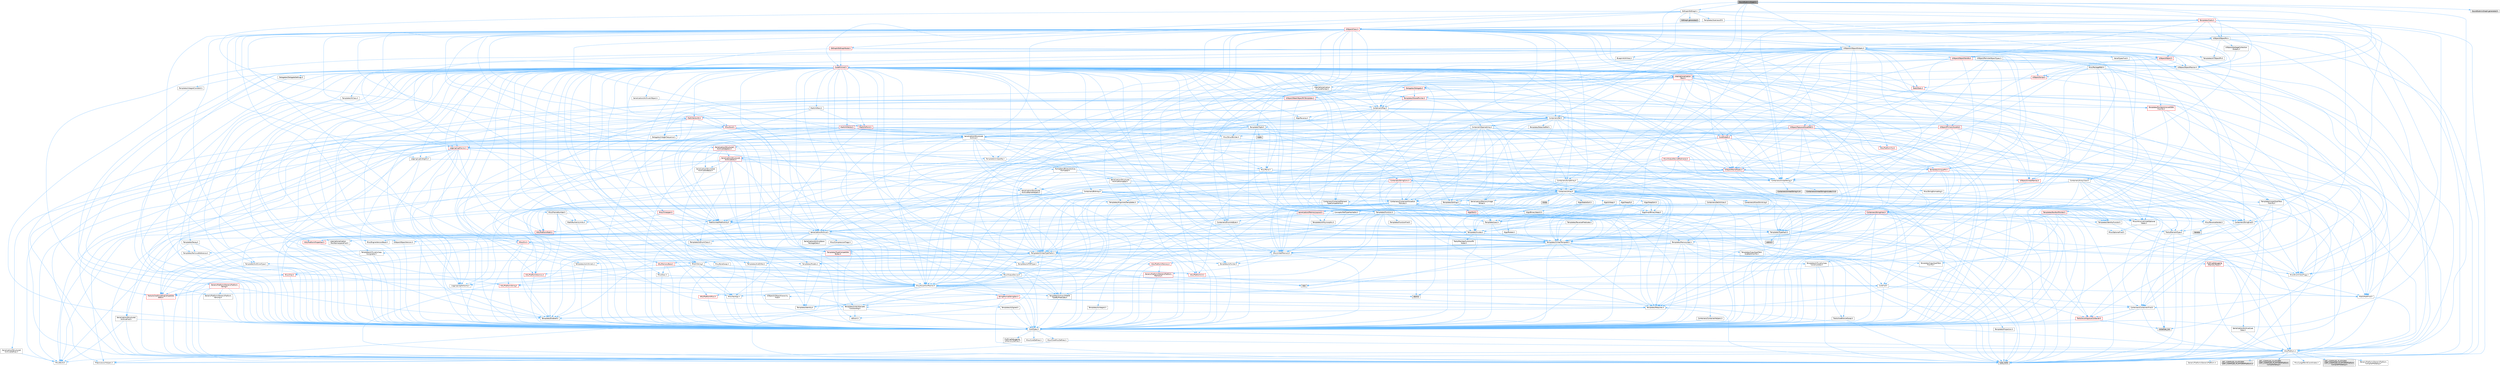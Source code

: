 digraph "SoundSubmixGraph.h"
{
 // INTERACTIVE_SVG=YES
 // LATEX_PDF_SIZE
  bgcolor="transparent";
  edge [fontname=Helvetica,fontsize=10,labelfontname=Helvetica,labelfontsize=10];
  node [fontname=Helvetica,fontsize=10,shape=box,height=0.2,width=0.4];
  Node1 [id="Node000001",label="SoundSubmixGraph.h",height=0.2,width=0.4,color="gray40", fillcolor="grey60", style="filled", fontcolor="black",tooltip=" "];
  Node1 -> Node2 [id="edge1_Node000001_Node000002",color="steelblue1",style="solid",tooltip=" "];
  Node2 [id="Node000002",label="Containers/Array.h",height=0.2,width=0.4,color="grey40", fillcolor="white", style="filled",URL="$df/dd0/Array_8h.html",tooltip=" "];
  Node2 -> Node3 [id="edge2_Node000002_Node000003",color="steelblue1",style="solid",tooltip=" "];
  Node3 [id="Node000003",label="CoreTypes.h",height=0.2,width=0.4,color="grey40", fillcolor="white", style="filled",URL="$dc/dec/CoreTypes_8h.html",tooltip=" "];
  Node3 -> Node4 [id="edge3_Node000003_Node000004",color="steelblue1",style="solid",tooltip=" "];
  Node4 [id="Node000004",label="HAL/Platform.h",height=0.2,width=0.4,color="grey40", fillcolor="white", style="filled",URL="$d9/dd0/Platform_8h.html",tooltip=" "];
  Node4 -> Node5 [id="edge4_Node000004_Node000005",color="steelblue1",style="solid",tooltip=" "];
  Node5 [id="Node000005",label="Misc/Build.h",height=0.2,width=0.4,color="grey40", fillcolor="white", style="filled",URL="$d3/dbb/Build_8h.html",tooltip=" "];
  Node4 -> Node6 [id="edge5_Node000004_Node000006",color="steelblue1",style="solid",tooltip=" "];
  Node6 [id="Node000006",label="Misc/LargeWorldCoordinates.h",height=0.2,width=0.4,color="grey40", fillcolor="white", style="filled",URL="$d2/dcb/LargeWorldCoordinates_8h.html",tooltip=" "];
  Node4 -> Node7 [id="edge6_Node000004_Node000007",color="steelblue1",style="solid",tooltip=" "];
  Node7 [id="Node000007",label="type_traits",height=0.2,width=0.4,color="grey60", fillcolor="#E0E0E0", style="filled",tooltip=" "];
  Node4 -> Node8 [id="edge7_Node000004_Node000008",color="steelblue1",style="solid",tooltip=" "];
  Node8 [id="Node000008",label="PreprocessorHelpers.h",height=0.2,width=0.4,color="grey40", fillcolor="white", style="filled",URL="$db/ddb/PreprocessorHelpers_8h.html",tooltip=" "];
  Node4 -> Node9 [id="edge8_Node000004_Node000009",color="steelblue1",style="solid",tooltip=" "];
  Node9 [id="Node000009",label="UBT_COMPILED_PLATFORM\l/UBT_COMPILED_PLATFORMPlatform\lCompilerPreSetup.h",height=0.2,width=0.4,color="grey60", fillcolor="#E0E0E0", style="filled",tooltip=" "];
  Node4 -> Node10 [id="edge9_Node000004_Node000010",color="steelblue1",style="solid",tooltip=" "];
  Node10 [id="Node000010",label="GenericPlatform/GenericPlatform\lCompilerPreSetup.h",height=0.2,width=0.4,color="grey40", fillcolor="white", style="filled",URL="$d9/dc8/GenericPlatformCompilerPreSetup_8h.html",tooltip=" "];
  Node4 -> Node11 [id="edge10_Node000004_Node000011",color="steelblue1",style="solid",tooltip=" "];
  Node11 [id="Node000011",label="GenericPlatform/GenericPlatform.h",height=0.2,width=0.4,color="grey40", fillcolor="white", style="filled",URL="$d6/d84/GenericPlatform_8h.html",tooltip=" "];
  Node4 -> Node12 [id="edge11_Node000004_Node000012",color="steelblue1",style="solid",tooltip=" "];
  Node12 [id="Node000012",label="UBT_COMPILED_PLATFORM\l/UBT_COMPILED_PLATFORMPlatform.h",height=0.2,width=0.4,color="grey60", fillcolor="#E0E0E0", style="filled",tooltip=" "];
  Node4 -> Node13 [id="edge12_Node000004_Node000013",color="steelblue1",style="solid",tooltip=" "];
  Node13 [id="Node000013",label="UBT_COMPILED_PLATFORM\l/UBT_COMPILED_PLATFORMPlatform\lCompilerSetup.h",height=0.2,width=0.4,color="grey60", fillcolor="#E0E0E0", style="filled",tooltip=" "];
  Node3 -> Node14 [id="edge13_Node000003_Node000014",color="steelblue1",style="solid",tooltip=" "];
  Node14 [id="Node000014",label="ProfilingDebugging\l/UMemoryDefines.h",height=0.2,width=0.4,color="grey40", fillcolor="white", style="filled",URL="$d2/da2/UMemoryDefines_8h.html",tooltip=" "];
  Node3 -> Node15 [id="edge14_Node000003_Node000015",color="steelblue1",style="solid",tooltip=" "];
  Node15 [id="Node000015",label="Misc/CoreMiscDefines.h",height=0.2,width=0.4,color="grey40", fillcolor="white", style="filled",URL="$da/d38/CoreMiscDefines_8h.html",tooltip=" "];
  Node15 -> Node4 [id="edge15_Node000015_Node000004",color="steelblue1",style="solid",tooltip=" "];
  Node15 -> Node8 [id="edge16_Node000015_Node000008",color="steelblue1",style="solid",tooltip=" "];
  Node3 -> Node16 [id="edge17_Node000003_Node000016",color="steelblue1",style="solid",tooltip=" "];
  Node16 [id="Node000016",label="Misc/CoreDefines.h",height=0.2,width=0.4,color="grey40", fillcolor="white", style="filled",URL="$d3/dd2/CoreDefines_8h.html",tooltip=" "];
  Node2 -> Node17 [id="edge18_Node000002_Node000017",color="steelblue1",style="solid",tooltip=" "];
  Node17 [id="Node000017",label="Misc/AssertionMacros.h",height=0.2,width=0.4,color="grey40", fillcolor="white", style="filled",URL="$d0/dfa/AssertionMacros_8h.html",tooltip=" "];
  Node17 -> Node3 [id="edge19_Node000017_Node000003",color="steelblue1",style="solid",tooltip=" "];
  Node17 -> Node4 [id="edge20_Node000017_Node000004",color="steelblue1",style="solid",tooltip=" "];
  Node17 -> Node18 [id="edge21_Node000017_Node000018",color="steelblue1",style="solid",tooltip=" "];
  Node18 [id="Node000018",label="HAL/PlatformMisc.h",height=0.2,width=0.4,color="red", fillcolor="#FFF0F0", style="filled",URL="$d0/df5/PlatformMisc_8h.html",tooltip=" "];
  Node18 -> Node3 [id="edge22_Node000018_Node000003",color="steelblue1",style="solid",tooltip=" "];
  Node17 -> Node8 [id="edge23_Node000017_Node000008",color="steelblue1",style="solid",tooltip=" "];
  Node17 -> Node54 [id="edge24_Node000017_Node000054",color="steelblue1",style="solid",tooltip=" "];
  Node54 [id="Node000054",label="Templates/EnableIf.h",height=0.2,width=0.4,color="grey40", fillcolor="white", style="filled",URL="$d7/d60/EnableIf_8h.html",tooltip=" "];
  Node54 -> Node3 [id="edge25_Node000054_Node000003",color="steelblue1",style="solid",tooltip=" "];
  Node17 -> Node55 [id="edge26_Node000017_Node000055",color="steelblue1",style="solid",tooltip=" "];
  Node55 [id="Node000055",label="Templates/IsArrayOrRefOf\lTypeByPredicate.h",height=0.2,width=0.4,color="grey40", fillcolor="white", style="filled",URL="$d6/da1/IsArrayOrRefOfTypeByPredicate_8h.html",tooltip=" "];
  Node55 -> Node3 [id="edge27_Node000055_Node000003",color="steelblue1",style="solid",tooltip=" "];
  Node17 -> Node56 [id="edge28_Node000017_Node000056",color="steelblue1",style="solid",tooltip=" "];
  Node56 [id="Node000056",label="Templates/IsValidVariadic\lFunctionArg.h",height=0.2,width=0.4,color="grey40", fillcolor="white", style="filled",URL="$d0/dc8/IsValidVariadicFunctionArg_8h.html",tooltip=" "];
  Node56 -> Node3 [id="edge29_Node000056_Node000003",color="steelblue1",style="solid",tooltip=" "];
  Node56 -> Node57 [id="edge30_Node000056_Node000057",color="steelblue1",style="solid",tooltip=" "];
  Node57 [id="Node000057",label="IsEnum.h",height=0.2,width=0.4,color="grey40", fillcolor="white", style="filled",URL="$d4/de5/IsEnum_8h.html",tooltip=" "];
  Node56 -> Node7 [id="edge31_Node000056_Node000007",color="steelblue1",style="solid",tooltip=" "];
  Node17 -> Node58 [id="edge32_Node000017_Node000058",color="steelblue1",style="solid",tooltip=" "];
  Node58 [id="Node000058",label="Traits/IsCharEncodingCompatible\lWith.h",height=0.2,width=0.4,color="red", fillcolor="#FFF0F0", style="filled",URL="$df/dd1/IsCharEncodingCompatibleWith_8h.html",tooltip=" "];
  Node58 -> Node7 [id="edge33_Node000058_Node000007",color="steelblue1",style="solid",tooltip=" "];
  Node17 -> Node60 [id="edge34_Node000017_Node000060",color="steelblue1",style="solid",tooltip=" "];
  Node60 [id="Node000060",label="Misc/VarArgs.h",height=0.2,width=0.4,color="grey40", fillcolor="white", style="filled",URL="$d5/d6f/VarArgs_8h.html",tooltip=" "];
  Node60 -> Node3 [id="edge35_Node000060_Node000003",color="steelblue1",style="solid",tooltip=" "];
  Node17 -> Node61 [id="edge36_Node000017_Node000061",color="steelblue1",style="solid",tooltip=" "];
  Node61 [id="Node000061",label="String/FormatStringSan.h",height=0.2,width=0.4,color="red", fillcolor="#FFF0F0", style="filled",URL="$d3/d8b/FormatStringSan_8h.html",tooltip=" "];
  Node61 -> Node7 [id="edge37_Node000061_Node000007",color="steelblue1",style="solid",tooltip=" "];
  Node61 -> Node3 [id="edge38_Node000061_Node000003",color="steelblue1",style="solid",tooltip=" "];
  Node61 -> Node62 [id="edge39_Node000061_Node000062",color="steelblue1",style="solid",tooltip=" "];
  Node62 [id="Node000062",label="Templates/Requires.h",height=0.2,width=0.4,color="grey40", fillcolor="white", style="filled",URL="$dc/d96/Requires_8h.html",tooltip=" "];
  Node62 -> Node54 [id="edge40_Node000062_Node000054",color="steelblue1",style="solid",tooltip=" "];
  Node62 -> Node7 [id="edge41_Node000062_Node000007",color="steelblue1",style="solid",tooltip=" "];
  Node61 -> Node63 [id="edge42_Node000061_Node000063",color="steelblue1",style="solid",tooltip=" "];
  Node63 [id="Node000063",label="Templates/Identity.h",height=0.2,width=0.4,color="grey40", fillcolor="white", style="filled",URL="$d0/dd5/Identity_8h.html",tooltip=" "];
  Node61 -> Node56 [id="edge43_Node000061_Node000056",color="steelblue1",style="solid",tooltip=" "];
  Node61 -> Node26 [id="edge44_Node000061_Node000026",color="steelblue1",style="solid",tooltip=" "];
  Node26 [id="Node000026",label="Containers/ContainersFwd.h",height=0.2,width=0.4,color="grey40", fillcolor="white", style="filled",URL="$d4/d0a/ContainersFwd_8h.html",tooltip=" "];
  Node26 -> Node4 [id="edge45_Node000026_Node000004",color="steelblue1",style="solid",tooltip=" "];
  Node26 -> Node3 [id="edge46_Node000026_Node000003",color="steelblue1",style="solid",tooltip=" "];
  Node26 -> Node23 [id="edge47_Node000026_Node000023",color="steelblue1",style="solid",tooltip=" "];
  Node23 [id="Node000023",label="Traits/IsContiguousContainer.h",height=0.2,width=0.4,color="red", fillcolor="#FFF0F0", style="filled",URL="$d5/d3c/IsContiguousContainer_8h.html",tooltip=" "];
  Node23 -> Node3 [id="edge48_Node000023_Node000003",color="steelblue1",style="solid",tooltip=" "];
  Node23 -> Node22 [id="edge49_Node000023_Node000022",color="steelblue1",style="solid",tooltip=" "];
  Node22 [id="Node000022",label="initializer_list",height=0.2,width=0.4,color="grey60", fillcolor="#E0E0E0", style="filled",tooltip=" "];
  Node17 -> Node67 [id="edge50_Node000017_Node000067",color="steelblue1",style="solid",tooltip=" "];
  Node67 [id="Node000067",label="atomic",height=0.2,width=0.4,color="grey60", fillcolor="#E0E0E0", style="filled",tooltip=" "];
  Node2 -> Node68 [id="edge51_Node000002_Node000068",color="steelblue1",style="solid",tooltip=" "];
  Node68 [id="Node000068",label="Misc/IntrusiveUnsetOptional\lState.h",height=0.2,width=0.4,color="grey40", fillcolor="white", style="filled",URL="$d2/d0a/IntrusiveUnsetOptionalState_8h.html",tooltip=" "];
  Node68 -> Node69 [id="edge52_Node000068_Node000069",color="steelblue1",style="solid",tooltip=" "];
  Node69 [id="Node000069",label="Misc/OptionalFwd.h",height=0.2,width=0.4,color="grey40", fillcolor="white", style="filled",URL="$dc/d50/OptionalFwd_8h.html",tooltip=" "];
  Node2 -> Node70 [id="edge53_Node000002_Node000070",color="steelblue1",style="solid",tooltip=" "];
  Node70 [id="Node000070",label="Misc/ReverseIterate.h",height=0.2,width=0.4,color="grey40", fillcolor="white", style="filled",URL="$db/de3/ReverseIterate_8h.html",tooltip=" "];
  Node70 -> Node4 [id="edge54_Node000070_Node000004",color="steelblue1",style="solid",tooltip=" "];
  Node70 -> Node71 [id="edge55_Node000070_Node000071",color="steelblue1",style="solid",tooltip=" "];
  Node71 [id="Node000071",label="iterator",height=0.2,width=0.4,color="grey60", fillcolor="#E0E0E0", style="filled",tooltip=" "];
  Node2 -> Node72 [id="edge56_Node000002_Node000072",color="steelblue1",style="solid",tooltip=" "];
  Node72 [id="Node000072",label="HAL/UnrealMemory.h",height=0.2,width=0.4,color="grey40", fillcolor="white", style="filled",URL="$d9/d96/UnrealMemory_8h.html",tooltip=" "];
  Node72 -> Node3 [id="edge57_Node000072_Node000003",color="steelblue1",style="solid",tooltip=" "];
  Node72 -> Node73 [id="edge58_Node000072_Node000073",color="steelblue1",style="solid",tooltip=" "];
  Node73 [id="Node000073",label="GenericPlatform/GenericPlatform\lMemory.h",height=0.2,width=0.4,color="red", fillcolor="#FFF0F0", style="filled",URL="$dd/d22/GenericPlatformMemory_8h.html",tooltip=" "];
  Node73 -> Node25 [id="edge59_Node000073_Node000025",color="steelblue1",style="solid",tooltip=" "];
  Node25 [id="Node000025",label="CoreFwd.h",height=0.2,width=0.4,color="grey40", fillcolor="white", style="filled",URL="$d1/d1e/CoreFwd_8h.html",tooltip=" "];
  Node25 -> Node3 [id="edge60_Node000025_Node000003",color="steelblue1",style="solid",tooltip=" "];
  Node25 -> Node26 [id="edge61_Node000025_Node000026",color="steelblue1",style="solid",tooltip=" "];
  Node25 -> Node27 [id="edge62_Node000025_Node000027",color="steelblue1",style="solid",tooltip=" "];
  Node27 [id="Node000027",label="Math/MathFwd.h",height=0.2,width=0.4,color="grey40", fillcolor="white", style="filled",URL="$d2/d10/MathFwd_8h.html",tooltip=" "];
  Node27 -> Node4 [id="edge63_Node000027_Node000004",color="steelblue1",style="solid",tooltip=" "];
  Node25 -> Node28 [id="edge64_Node000025_Node000028",color="steelblue1",style="solid",tooltip=" "];
  Node28 [id="Node000028",label="UObject/UObjectHierarchy\lFwd.h",height=0.2,width=0.4,color="grey40", fillcolor="white", style="filled",URL="$d3/d13/UObjectHierarchyFwd_8h.html",tooltip=" "];
  Node73 -> Node3 [id="edge65_Node000073_Node000003",color="steelblue1",style="solid",tooltip=" "];
  Node73 -> Node74 [id="edge66_Node000073_Node000074",color="steelblue1",style="solid",tooltip=" "];
  Node74 [id="Node000074",label="HAL/PlatformString.h",height=0.2,width=0.4,color="red", fillcolor="#FFF0F0", style="filled",URL="$db/db5/PlatformString_8h.html",tooltip=" "];
  Node74 -> Node3 [id="edge67_Node000074_Node000003",color="steelblue1",style="solid",tooltip=" "];
  Node72 -> Node76 [id="edge68_Node000072_Node000076",color="steelblue1",style="solid",tooltip=" "];
  Node76 [id="Node000076",label="HAL/MemoryBase.h",height=0.2,width=0.4,color="red", fillcolor="#FFF0F0", style="filled",URL="$d6/d9f/MemoryBase_8h.html",tooltip=" "];
  Node76 -> Node3 [id="edge69_Node000076_Node000003",color="steelblue1",style="solid",tooltip=" "];
  Node76 -> Node47 [id="edge70_Node000076_Node000047",color="steelblue1",style="solid",tooltip=" "];
  Node47 [id="Node000047",label="HAL/PlatformAtomics.h",height=0.2,width=0.4,color="red", fillcolor="#FFF0F0", style="filled",URL="$d3/d36/PlatformAtomics_8h.html",tooltip=" "];
  Node47 -> Node3 [id="edge71_Node000047_Node000003",color="steelblue1",style="solid",tooltip=" "];
  Node76 -> Node30 [id="edge72_Node000076_Node000030",color="steelblue1",style="solid",tooltip=" "];
  Node30 [id="Node000030",label="HAL/PlatformCrt.h",height=0.2,width=0.4,color="red", fillcolor="#FFF0F0", style="filled",URL="$d8/d75/PlatformCrt_8h.html",tooltip=" "];
  Node30 -> Node31 [id="edge73_Node000030_Node000031",color="steelblue1",style="solid",tooltip=" "];
  Node31 [id="Node000031",label="new",height=0.2,width=0.4,color="grey60", fillcolor="#E0E0E0", style="filled",tooltip=" "];
  Node76 -> Node77 [id="edge74_Node000076_Node000077",color="steelblue1",style="solid",tooltip=" "];
  Node77 [id="Node000077",label="Misc/Exec.h",height=0.2,width=0.4,color="grey40", fillcolor="white", style="filled",URL="$de/ddb/Exec_8h.html",tooltip=" "];
  Node77 -> Node3 [id="edge75_Node000077_Node000003",color="steelblue1",style="solid",tooltip=" "];
  Node77 -> Node17 [id="edge76_Node000077_Node000017",color="steelblue1",style="solid",tooltip=" "];
  Node76 -> Node78 [id="edge77_Node000076_Node000078",color="steelblue1",style="solid",tooltip=" "];
  Node78 [id="Node000078",label="Misc/OutputDevice.h",height=0.2,width=0.4,color="grey40", fillcolor="white", style="filled",URL="$d7/d32/OutputDevice_8h.html",tooltip=" "];
  Node78 -> Node25 [id="edge78_Node000078_Node000025",color="steelblue1",style="solid",tooltip=" "];
  Node78 -> Node3 [id="edge79_Node000078_Node000003",color="steelblue1",style="solid",tooltip=" "];
  Node78 -> Node79 [id="edge80_Node000078_Node000079",color="steelblue1",style="solid",tooltip=" "];
  Node79 [id="Node000079",label="Logging/LogVerbosity.h",height=0.2,width=0.4,color="grey40", fillcolor="white", style="filled",URL="$d2/d8f/LogVerbosity_8h.html",tooltip=" "];
  Node79 -> Node3 [id="edge81_Node000079_Node000003",color="steelblue1",style="solid",tooltip=" "];
  Node78 -> Node60 [id="edge82_Node000078_Node000060",color="steelblue1",style="solid",tooltip=" "];
  Node78 -> Node55 [id="edge83_Node000078_Node000055",color="steelblue1",style="solid",tooltip=" "];
  Node78 -> Node56 [id="edge84_Node000078_Node000056",color="steelblue1",style="solid",tooltip=" "];
  Node78 -> Node58 [id="edge85_Node000078_Node000058",color="steelblue1",style="solid",tooltip=" "];
  Node72 -> Node89 [id="edge86_Node000072_Node000089",color="steelblue1",style="solid",tooltip=" "];
  Node89 [id="Node000089",label="HAL/PlatformMemory.h",height=0.2,width=0.4,color="red", fillcolor="#FFF0F0", style="filled",URL="$de/d68/PlatformMemory_8h.html",tooltip=" "];
  Node89 -> Node3 [id="edge87_Node000089_Node000003",color="steelblue1",style="solid",tooltip=" "];
  Node89 -> Node73 [id="edge88_Node000089_Node000073",color="steelblue1",style="solid",tooltip=" "];
  Node72 -> Node91 [id="edge89_Node000072_Node000091",color="steelblue1",style="solid",tooltip=" "];
  Node91 [id="Node000091",label="ProfilingDebugging\l/MemoryTrace.h",height=0.2,width=0.4,color="red", fillcolor="#FFF0F0", style="filled",URL="$da/dd7/MemoryTrace_8h.html",tooltip=" "];
  Node91 -> Node4 [id="edge90_Node000091_Node000004",color="steelblue1",style="solid",tooltip=" "];
  Node91 -> Node42 [id="edge91_Node000091_Node000042",color="steelblue1",style="solid",tooltip=" "];
  Node42 [id="Node000042",label="Misc/EnumClassFlags.h",height=0.2,width=0.4,color="grey40", fillcolor="white", style="filled",URL="$d8/de7/EnumClassFlags_8h.html",tooltip=" "];
  Node72 -> Node92 [id="edge92_Node000072_Node000092",color="steelblue1",style="solid",tooltip=" "];
  Node92 [id="Node000092",label="Templates/IsPointer.h",height=0.2,width=0.4,color="grey40", fillcolor="white", style="filled",URL="$d7/d05/IsPointer_8h.html",tooltip=" "];
  Node92 -> Node3 [id="edge93_Node000092_Node000003",color="steelblue1",style="solid",tooltip=" "];
  Node2 -> Node93 [id="edge94_Node000002_Node000093",color="steelblue1",style="solid",tooltip=" "];
  Node93 [id="Node000093",label="Templates/UnrealTypeTraits.h",height=0.2,width=0.4,color="grey40", fillcolor="white", style="filled",URL="$d2/d2d/UnrealTypeTraits_8h.html",tooltip=" "];
  Node93 -> Node3 [id="edge95_Node000093_Node000003",color="steelblue1",style="solid",tooltip=" "];
  Node93 -> Node92 [id="edge96_Node000093_Node000092",color="steelblue1",style="solid",tooltip=" "];
  Node93 -> Node17 [id="edge97_Node000093_Node000017",color="steelblue1",style="solid",tooltip=" "];
  Node93 -> Node85 [id="edge98_Node000093_Node000085",color="steelblue1",style="solid",tooltip=" "];
  Node85 [id="Node000085",label="Templates/AndOrNot.h",height=0.2,width=0.4,color="grey40", fillcolor="white", style="filled",URL="$db/d0a/AndOrNot_8h.html",tooltip=" "];
  Node85 -> Node3 [id="edge99_Node000085_Node000003",color="steelblue1",style="solid",tooltip=" "];
  Node93 -> Node54 [id="edge100_Node000093_Node000054",color="steelblue1",style="solid",tooltip=" "];
  Node93 -> Node94 [id="edge101_Node000093_Node000094",color="steelblue1",style="solid",tooltip=" "];
  Node94 [id="Node000094",label="Templates/IsArithmetic.h",height=0.2,width=0.4,color="grey40", fillcolor="white", style="filled",URL="$d2/d5d/IsArithmetic_8h.html",tooltip=" "];
  Node94 -> Node3 [id="edge102_Node000094_Node000003",color="steelblue1",style="solid",tooltip=" "];
  Node93 -> Node57 [id="edge103_Node000093_Node000057",color="steelblue1",style="solid",tooltip=" "];
  Node93 -> Node95 [id="edge104_Node000093_Node000095",color="steelblue1",style="solid",tooltip=" "];
  Node95 [id="Node000095",label="Templates/Models.h",height=0.2,width=0.4,color="grey40", fillcolor="white", style="filled",URL="$d3/d0c/Models_8h.html",tooltip=" "];
  Node95 -> Node63 [id="edge105_Node000095_Node000063",color="steelblue1",style="solid",tooltip=" "];
  Node93 -> Node96 [id="edge106_Node000093_Node000096",color="steelblue1",style="solid",tooltip=" "];
  Node96 [id="Node000096",label="Templates/IsPODType.h",height=0.2,width=0.4,color="grey40", fillcolor="white", style="filled",URL="$d7/db1/IsPODType_8h.html",tooltip=" "];
  Node96 -> Node3 [id="edge107_Node000096_Node000003",color="steelblue1",style="solid",tooltip=" "];
  Node93 -> Node97 [id="edge108_Node000093_Node000097",color="steelblue1",style="solid",tooltip=" "];
  Node97 [id="Node000097",label="Templates/IsUECoreType.h",height=0.2,width=0.4,color="grey40", fillcolor="white", style="filled",URL="$d1/db8/IsUECoreType_8h.html",tooltip=" "];
  Node97 -> Node3 [id="edge109_Node000097_Node000003",color="steelblue1",style="solid",tooltip=" "];
  Node97 -> Node7 [id="edge110_Node000097_Node000007",color="steelblue1",style="solid",tooltip=" "];
  Node93 -> Node86 [id="edge111_Node000093_Node000086",color="steelblue1",style="solid",tooltip=" "];
  Node86 [id="Node000086",label="Templates/IsTriviallyCopy\lConstructible.h",height=0.2,width=0.4,color="grey40", fillcolor="white", style="filled",URL="$d3/d78/IsTriviallyCopyConstructible_8h.html",tooltip=" "];
  Node86 -> Node3 [id="edge112_Node000086_Node000003",color="steelblue1",style="solid",tooltip=" "];
  Node86 -> Node7 [id="edge113_Node000086_Node000007",color="steelblue1",style="solid",tooltip=" "];
  Node2 -> Node98 [id="edge114_Node000002_Node000098",color="steelblue1",style="solid",tooltip=" "];
  Node98 [id="Node000098",label="Templates/UnrealTemplate.h",height=0.2,width=0.4,color="grey40", fillcolor="white", style="filled",URL="$d4/d24/UnrealTemplate_8h.html",tooltip=" "];
  Node98 -> Node3 [id="edge115_Node000098_Node000003",color="steelblue1",style="solid",tooltip=" "];
  Node98 -> Node92 [id="edge116_Node000098_Node000092",color="steelblue1",style="solid",tooltip=" "];
  Node98 -> Node72 [id="edge117_Node000098_Node000072",color="steelblue1",style="solid",tooltip=" "];
  Node98 -> Node99 [id="edge118_Node000098_Node000099",color="steelblue1",style="solid",tooltip=" "];
  Node99 [id="Node000099",label="Templates/CopyQualifiers\lAndRefsFromTo.h",height=0.2,width=0.4,color="grey40", fillcolor="white", style="filled",URL="$d3/db3/CopyQualifiersAndRefsFromTo_8h.html",tooltip=" "];
  Node99 -> Node100 [id="edge119_Node000099_Node000100",color="steelblue1",style="solid",tooltip=" "];
  Node100 [id="Node000100",label="Templates/CopyQualifiers\lFromTo.h",height=0.2,width=0.4,color="grey40", fillcolor="white", style="filled",URL="$d5/db4/CopyQualifiersFromTo_8h.html",tooltip=" "];
  Node98 -> Node93 [id="edge120_Node000098_Node000093",color="steelblue1",style="solid",tooltip=" "];
  Node98 -> Node101 [id="edge121_Node000098_Node000101",color="steelblue1",style="solid",tooltip=" "];
  Node101 [id="Node000101",label="Templates/RemoveReference.h",height=0.2,width=0.4,color="grey40", fillcolor="white", style="filled",URL="$da/dbe/RemoveReference_8h.html",tooltip=" "];
  Node101 -> Node3 [id="edge122_Node000101_Node000003",color="steelblue1",style="solid",tooltip=" "];
  Node98 -> Node62 [id="edge123_Node000098_Node000062",color="steelblue1",style="solid",tooltip=" "];
  Node98 -> Node102 [id="edge124_Node000098_Node000102",color="steelblue1",style="solid",tooltip=" "];
  Node102 [id="Node000102",label="Templates/TypeCompatible\lBytes.h",height=0.2,width=0.4,color="red", fillcolor="#FFF0F0", style="filled",URL="$df/d0a/TypeCompatibleBytes_8h.html",tooltip=" "];
  Node102 -> Node3 [id="edge125_Node000102_Node000003",color="steelblue1",style="solid",tooltip=" "];
  Node102 -> Node31 [id="edge126_Node000102_Node000031",color="steelblue1",style="solid",tooltip=" "];
  Node102 -> Node7 [id="edge127_Node000102_Node000007",color="steelblue1",style="solid",tooltip=" "];
  Node98 -> Node63 [id="edge128_Node000098_Node000063",color="steelblue1",style="solid",tooltip=" "];
  Node98 -> Node23 [id="edge129_Node000098_Node000023",color="steelblue1",style="solid",tooltip=" "];
  Node98 -> Node103 [id="edge130_Node000098_Node000103",color="steelblue1",style="solid",tooltip=" "];
  Node103 [id="Node000103",label="Traits/UseBitwiseSwap.h",height=0.2,width=0.4,color="grey40", fillcolor="white", style="filled",URL="$db/df3/UseBitwiseSwap_8h.html",tooltip=" "];
  Node103 -> Node3 [id="edge131_Node000103_Node000003",color="steelblue1",style="solid",tooltip=" "];
  Node103 -> Node7 [id="edge132_Node000103_Node000007",color="steelblue1",style="solid",tooltip=" "];
  Node98 -> Node7 [id="edge133_Node000098_Node000007",color="steelblue1",style="solid",tooltip=" "];
  Node2 -> Node104 [id="edge134_Node000002_Node000104",color="steelblue1",style="solid",tooltip=" "];
  Node104 [id="Node000104",label="Containers/AllowShrinking.h",height=0.2,width=0.4,color="grey40", fillcolor="white", style="filled",URL="$d7/d1a/AllowShrinking_8h.html",tooltip=" "];
  Node104 -> Node3 [id="edge135_Node000104_Node000003",color="steelblue1",style="solid",tooltip=" "];
  Node2 -> Node105 [id="edge136_Node000002_Node000105",color="steelblue1",style="solid",tooltip=" "];
  Node105 [id="Node000105",label="Containers/ContainerAllocation\lPolicies.h",height=0.2,width=0.4,color="grey40", fillcolor="white", style="filled",URL="$d7/dff/ContainerAllocationPolicies_8h.html",tooltip=" "];
  Node105 -> Node3 [id="edge137_Node000105_Node000003",color="steelblue1",style="solid",tooltip=" "];
  Node105 -> Node106 [id="edge138_Node000105_Node000106",color="steelblue1",style="solid",tooltip=" "];
  Node106 [id="Node000106",label="Containers/ContainerHelpers.h",height=0.2,width=0.4,color="grey40", fillcolor="white", style="filled",URL="$d7/d33/ContainerHelpers_8h.html",tooltip=" "];
  Node106 -> Node3 [id="edge139_Node000106_Node000003",color="steelblue1",style="solid",tooltip=" "];
  Node105 -> Node105 [id="edge140_Node000105_Node000105",color="steelblue1",style="solid",tooltip=" "];
  Node105 -> Node107 [id="edge141_Node000105_Node000107",color="steelblue1",style="solid",tooltip=" "];
  Node107 [id="Node000107",label="HAL/PlatformMath.h",height=0.2,width=0.4,color="red", fillcolor="#FFF0F0", style="filled",URL="$dc/d53/PlatformMath_8h.html",tooltip=" "];
  Node107 -> Node3 [id="edge142_Node000107_Node000003",color="steelblue1",style="solid",tooltip=" "];
  Node105 -> Node72 [id="edge143_Node000105_Node000072",color="steelblue1",style="solid",tooltip=" "];
  Node105 -> Node40 [id="edge144_Node000105_Node000040",color="steelblue1",style="solid",tooltip=" "];
  Node40 [id="Node000040",label="Math/NumericLimits.h",height=0.2,width=0.4,color="grey40", fillcolor="white", style="filled",URL="$df/d1b/NumericLimits_8h.html",tooltip=" "];
  Node40 -> Node3 [id="edge145_Node000040_Node000003",color="steelblue1",style="solid",tooltip=" "];
  Node105 -> Node17 [id="edge146_Node000105_Node000017",color="steelblue1",style="solid",tooltip=" "];
  Node105 -> Node115 [id="edge147_Node000105_Node000115",color="steelblue1",style="solid",tooltip=" "];
  Node115 [id="Node000115",label="Templates/IsPolymorphic.h",height=0.2,width=0.4,color="grey40", fillcolor="white", style="filled",URL="$dc/d20/IsPolymorphic_8h.html",tooltip=" "];
  Node105 -> Node116 [id="edge148_Node000105_Node000116",color="steelblue1",style="solid",tooltip=" "];
  Node116 [id="Node000116",label="Templates/MemoryOps.h",height=0.2,width=0.4,color="grey40", fillcolor="white", style="filled",URL="$db/dea/MemoryOps_8h.html",tooltip=" "];
  Node116 -> Node3 [id="edge149_Node000116_Node000003",color="steelblue1",style="solid",tooltip=" "];
  Node116 -> Node72 [id="edge150_Node000116_Node000072",color="steelblue1",style="solid",tooltip=" "];
  Node116 -> Node87 [id="edge151_Node000116_Node000087",color="steelblue1",style="solid",tooltip=" "];
  Node87 [id="Node000087",label="Templates/IsTriviallyCopy\lAssignable.h",height=0.2,width=0.4,color="grey40", fillcolor="white", style="filled",URL="$d2/df2/IsTriviallyCopyAssignable_8h.html",tooltip=" "];
  Node87 -> Node3 [id="edge152_Node000087_Node000003",color="steelblue1",style="solid",tooltip=" "];
  Node87 -> Node7 [id="edge153_Node000087_Node000007",color="steelblue1",style="solid",tooltip=" "];
  Node116 -> Node86 [id="edge154_Node000116_Node000086",color="steelblue1",style="solid",tooltip=" "];
  Node116 -> Node62 [id="edge155_Node000116_Node000062",color="steelblue1",style="solid",tooltip=" "];
  Node116 -> Node93 [id="edge156_Node000116_Node000093",color="steelblue1",style="solid",tooltip=" "];
  Node116 -> Node103 [id="edge157_Node000116_Node000103",color="steelblue1",style="solid",tooltip=" "];
  Node116 -> Node31 [id="edge158_Node000116_Node000031",color="steelblue1",style="solid",tooltip=" "];
  Node116 -> Node7 [id="edge159_Node000116_Node000007",color="steelblue1",style="solid",tooltip=" "];
  Node105 -> Node102 [id="edge160_Node000105_Node000102",color="steelblue1",style="solid",tooltip=" "];
  Node105 -> Node7 [id="edge161_Node000105_Node000007",color="steelblue1",style="solid",tooltip=" "];
  Node2 -> Node117 [id="edge162_Node000002_Node000117",color="steelblue1",style="solid",tooltip=" "];
  Node117 [id="Node000117",label="Containers/ContainerElement\lTypeCompatibility.h",height=0.2,width=0.4,color="grey40", fillcolor="white", style="filled",URL="$df/ddf/ContainerElementTypeCompatibility_8h.html",tooltip=" "];
  Node117 -> Node3 [id="edge163_Node000117_Node000003",color="steelblue1",style="solid",tooltip=" "];
  Node117 -> Node93 [id="edge164_Node000117_Node000093",color="steelblue1",style="solid",tooltip=" "];
  Node2 -> Node118 [id="edge165_Node000002_Node000118",color="steelblue1",style="solid",tooltip=" "];
  Node118 [id="Node000118",label="Serialization/Archive.h",height=0.2,width=0.4,color="grey40", fillcolor="white", style="filled",URL="$d7/d3b/Archive_8h.html",tooltip=" "];
  Node118 -> Node25 [id="edge166_Node000118_Node000025",color="steelblue1",style="solid",tooltip=" "];
  Node118 -> Node3 [id="edge167_Node000118_Node000003",color="steelblue1",style="solid",tooltip=" "];
  Node118 -> Node119 [id="edge168_Node000118_Node000119",color="steelblue1",style="solid",tooltip=" "];
  Node119 [id="Node000119",label="HAL/PlatformProperties.h",height=0.2,width=0.4,color="red", fillcolor="#FFF0F0", style="filled",URL="$d9/db0/PlatformProperties_8h.html",tooltip=" "];
  Node119 -> Node3 [id="edge169_Node000119_Node000003",color="steelblue1",style="solid",tooltip=" "];
  Node118 -> Node122 [id="edge170_Node000118_Node000122",color="steelblue1",style="solid",tooltip=" "];
  Node122 [id="Node000122",label="Internationalization\l/TextNamespaceFwd.h",height=0.2,width=0.4,color="grey40", fillcolor="white", style="filled",URL="$d8/d97/TextNamespaceFwd_8h.html",tooltip=" "];
  Node122 -> Node3 [id="edge171_Node000122_Node000003",color="steelblue1",style="solid",tooltip=" "];
  Node118 -> Node27 [id="edge172_Node000118_Node000027",color="steelblue1",style="solid",tooltip=" "];
  Node118 -> Node17 [id="edge173_Node000118_Node000017",color="steelblue1",style="solid",tooltip=" "];
  Node118 -> Node5 [id="edge174_Node000118_Node000005",color="steelblue1",style="solid",tooltip=" "];
  Node118 -> Node41 [id="edge175_Node000118_Node000041",color="steelblue1",style="solid",tooltip=" "];
  Node41 [id="Node000041",label="Misc/CompressionFlags.h",height=0.2,width=0.4,color="grey40", fillcolor="white", style="filled",URL="$d9/d76/CompressionFlags_8h.html",tooltip=" "];
  Node118 -> Node123 [id="edge176_Node000118_Node000123",color="steelblue1",style="solid",tooltip=" "];
  Node123 [id="Node000123",label="Misc/EngineVersionBase.h",height=0.2,width=0.4,color="grey40", fillcolor="white", style="filled",URL="$d5/d2b/EngineVersionBase_8h.html",tooltip=" "];
  Node123 -> Node3 [id="edge177_Node000123_Node000003",color="steelblue1",style="solid",tooltip=" "];
  Node118 -> Node60 [id="edge178_Node000118_Node000060",color="steelblue1",style="solid",tooltip=" "];
  Node118 -> Node124 [id="edge179_Node000118_Node000124",color="steelblue1",style="solid",tooltip=" "];
  Node124 [id="Node000124",label="Serialization/ArchiveCook\lData.h",height=0.2,width=0.4,color="grey40", fillcolor="white", style="filled",URL="$dc/db6/ArchiveCookData_8h.html",tooltip=" "];
  Node124 -> Node4 [id="edge180_Node000124_Node000004",color="steelblue1",style="solid",tooltip=" "];
  Node118 -> Node125 [id="edge181_Node000118_Node000125",color="steelblue1",style="solid",tooltip=" "];
  Node125 [id="Node000125",label="Serialization/ArchiveSave\lPackageData.h",height=0.2,width=0.4,color="grey40", fillcolor="white", style="filled",URL="$d1/d37/ArchiveSavePackageData_8h.html",tooltip=" "];
  Node118 -> Node54 [id="edge182_Node000118_Node000054",color="steelblue1",style="solid",tooltip=" "];
  Node118 -> Node55 [id="edge183_Node000118_Node000055",color="steelblue1",style="solid",tooltip=" "];
  Node118 -> Node126 [id="edge184_Node000118_Node000126",color="steelblue1",style="solid",tooltip=" "];
  Node126 [id="Node000126",label="Templates/IsEnumClass.h",height=0.2,width=0.4,color="grey40", fillcolor="white", style="filled",URL="$d7/d15/IsEnumClass_8h.html",tooltip=" "];
  Node126 -> Node3 [id="edge185_Node000126_Node000003",color="steelblue1",style="solid",tooltip=" "];
  Node126 -> Node85 [id="edge186_Node000126_Node000085",color="steelblue1",style="solid",tooltip=" "];
  Node118 -> Node112 [id="edge187_Node000118_Node000112",color="steelblue1",style="solid",tooltip=" "];
  Node112 [id="Node000112",label="Templates/IsSigned.h",height=0.2,width=0.4,color="grey40", fillcolor="white", style="filled",URL="$d8/dd8/IsSigned_8h.html",tooltip=" "];
  Node112 -> Node3 [id="edge188_Node000112_Node000003",color="steelblue1",style="solid",tooltip=" "];
  Node118 -> Node56 [id="edge189_Node000118_Node000056",color="steelblue1",style="solid",tooltip=" "];
  Node118 -> Node98 [id="edge190_Node000118_Node000098",color="steelblue1",style="solid",tooltip=" "];
  Node118 -> Node58 [id="edge191_Node000118_Node000058",color="steelblue1",style="solid",tooltip=" "];
  Node118 -> Node127 [id="edge192_Node000118_Node000127",color="steelblue1",style="solid",tooltip=" "];
  Node127 [id="Node000127",label="UObject/ObjectVersion.h",height=0.2,width=0.4,color="grey40", fillcolor="white", style="filled",URL="$da/d63/ObjectVersion_8h.html",tooltip=" "];
  Node127 -> Node3 [id="edge193_Node000127_Node000003",color="steelblue1",style="solid",tooltip=" "];
  Node2 -> Node128 [id="edge194_Node000002_Node000128",color="steelblue1",style="solid",tooltip=" "];
  Node128 [id="Node000128",label="Serialization/MemoryImage\lWriter.h",height=0.2,width=0.4,color="grey40", fillcolor="white", style="filled",URL="$d0/d08/MemoryImageWriter_8h.html",tooltip=" "];
  Node128 -> Node3 [id="edge195_Node000128_Node000003",color="steelblue1",style="solid",tooltip=" "];
  Node128 -> Node129 [id="edge196_Node000128_Node000129",color="steelblue1",style="solid",tooltip=" "];
  Node129 [id="Node000129",label="Serialization/MemoryLayout.h",height=0.2,width=0.4,color="red", fillcolor="#FFF0F0", style="filled",URL="$d7/d66/MemoryLayout_8h.html",tooltip=" "];
  Node129 -> Node132 [id="edge197_Node000129_Node000132",color="steelblue1",style="solid",tooltip=" "];
  Node132 [id="Node000132",label="Containers/EnumAsByte.h",height=0.2,width=0.4,color="grey40", fillcolor="white", style="filled",URL="$d6/d9a/EnumAsByte_8h.html",tooltip=" "];
  Node132 -> Node3 [id="edge198_Node000132_Node000003",color="steelblue1",style="solid",tooltip=" "];
  Node132 -> Node96 [id="edge199_Node000132_Node000096",color="steelblue1",style="solid",tooltip=" "];
  Node132 -> Node133 [id="edge200_Node000132_Node000133",color="steelblue1",style="solid",tooltip=" "];
  Node133 [id="Node000133",label="Templates/TypeHash.h",height=0.2,width=0.4,color="grey40", fillcolor="white", style="filled",URL="$d1/d62/TypeHash_8h.html",tooltip=" "];
  Node133 -> Node3 [id="edge201_Node000133_Node000003",color="steelblue1",style="solid",tooltip=" "];
  Node133 -> Node62 [id="edge202_Node000133_Node000062",color="steelblue1",style="solid",tooltip=" "];
  Node133 -> Node134 [id="edge203_Node000133_Node000134",color="steelblue1",style="solid",tooltip=" "];
  Node134 [id="Node000134",label="Misc/Crc.h",height=0.2,width=0.4,color="red", fillcolor="#FFF0F0", style="filled",URL="$d4/dd2/Crc_8h.html",tooltip=" "];
  Node134 -> Node3 [id="edge204_Node000134_Node000003",color="steelblue1",style="solid",tooltip=" "];
  Node134 -> Node74 [id="edge205_Node000134_Node000074",color="steelblue1",style="solid",tooltip=" "];
  Node134 -> Node17 [id="edge206_Node000134_Node000017",color="steelblue1",style="solid",tooltip=" "];
  Node134 -> Node135 [id="edge207_Node000134_Node000135",color="steelblue1",style="solid",tooltip=" "];
  Node135 [id="Node000135",label="Misc/CString.h",height=0.2,width=0.4,color="grey40", fillcolor="white", style="filled",URL="$d2/d49/CString_8h.html",tooltip=" "];
  Node135 -> Node3 [id="edge208_Node000135_Node000003",color="steelblue1",style="solid",tooltip=" "];
  Node135 -> Node30 [id="edge209_Node000135_Node000030",color="steelblue1",style="solid",tooltip=" "];
  Node135 -> Node74 [id="edge210_Node000135_Node000074",color="steelblue1",style="solid",tooltip=" "];
  Node135 -> Node17 [id="edge211_Node000135_Node000017",color="steelblue1",style="solid",tooltip=" "];
  Node135 -> Node136 [id="edge212_Node000135_Node000136",color="steelblue1",style="solid",tooltip=" "];
  Node136 [id="Node000136",label="Misc/Char.h",height=0.2,width=0.4,color="red", fillcolor="#FFF0F0", style="filled",URL="$d0/d58/Char_8h.html",tooltip=" "];
  Node136 -> Node3 [id="edge213_Node000136_Node000003",color="steelblue1",style="solid",tooltip=" "];
  Node136 -> Node7 [id="edge214_Node000136_Node000007",color="steelblue1",style="solid",tooltip=" "];
  Node135 -> Node60 [id="edge215_Node000135_Node000060",color="steelblue1",style="solid",tooltip=" "];
  Node135 -> Node55 [id="edge216_Node000135_Node000055",color="steelblue1",style="solid",tooltip=" "];
  Node135 -> Node56 [id="edge217_Node000135_Node000056",color="steelblue1",style="solid",tooltip=" "];
  Node135 -> Node58 [id="edge218_Node000135_Node000058",color="steelblue1",style="solid",tooltip=" "];
  Node134 -> Node136 [id="edge219_Node000134_Node000136",color="steelblue1",style="solid",tooltip=" "];
  Node134 -> Node93 [id="edge220_Node000134_Node000093",color="steelblue1",style="solid",tooltip=" "];
  Node133 -> Node139 [id="edge221_Node000133_Node000139",color="steelblue1",style="solid",tooltip=" "];
  Node139 [id="Node000139",label="stdint.h",height=0.2,width=0.4,color="grey60", fillcolor="#E0E0E0", style="filled",tooltip=" "];
  Node133 -> Node7 [id="edge222_Node000133_Node000007",color="steelblue1",style="solid",tooltip=" "];
  Node129 -> Node20 [id="edge223_Node000129_Node000020",color="steelblue1",style="solid",tooltip=" "];
  Node20 [id="Node000020",label="Containers/StringFwd.h",height=0.2,width=0.4,color="grey40", fillcolor="white", style="filled",URL="$df/d37/StringFwd_8h.html",tooltip=" "];
  Node20 -> Node3 [id="edge224_Node000020_Node000003",color="steelblue1",style="solid",tooltip=" "];
  Node20 -> Node21 [id="edge225_Node000020_Node000021",color="steelblue1",style="solid",tooltip=" "];
  Node21 [id="Node000021",label="Traits/ElementType.h",height=0.2,width=0.4,color="grey40", fillcolor="white", style="filled",URL="$d5/d4f/ElementType_8h.html",tooltip=" "];
  Node21 -> Node4 [id="edge226_Node000021_Node000004",color="steelblue1",style="solid",tooltip=" "];
  Node21 -> Node22 [id="edge227_Node000021_Node000022",color="steelblue1",style="solid",tooltip=" "];
  Node21 -> Node7 [id="edge228_Node000021_Node000007",color="steelblue1",style="solid",tooltip=" "];
  Node20 -> Node23 [id="edge229_Node000020_Node000023",color="steelblue1",style="solid",tooltip=" "];
  Node129 -> Node72 [id="edge230_Node000129_Node000072",color="steelblue1",style="solid",tooltip=" "];
  Node129 -> Node54 [id="edge231_Node000129_Node000054",color="steelblue1",style="solid",tooltip=" "];
  Node129 -> Node115 [id="edge232_Node000129_Node000115",color="steelblue1",style="solid",tooltip=" "];
  Node129 -> Node95 [id="edge233_Node000129_Node000095",color="steelblue1",style="solid",tooltip=" "];
  Node129 -> Node98 [id="edge234_Node000129_Node000098",color="steelblue1",style="solid",tooltip=" "];
  Node2 -> Node142 [id="edge235_Node000002_Node000142",color="steelblue1",style="solid",tooltip=" "];
  Node142 [id="Node000142",label="Algo/Heapify.h",height=0.2,width=0.4,color="grey40", fillcolor="white", style="filled",URL="$d0/d2a/Heapify_8h.html",tooltip=" "];
  Node142 -> Node143 [id="edge236_Node000142_Node000143",color="steelblue1",style="solid",tooltip=" "];
  Node143 [id="Node000143",label="Algo/Impl/BinaryHeap.h",height=0.2,width=0.4,color="grey40", fillcolor="white", style="filled",URL="$d7/da3/Algo_2Impl_2BinaryHeap_8h.html",tooltip=" "];
  Node143 -> Node144 [id="edge237_Node000143_Node000144",color="steelblue1",style="solid",tooltip=" "];
  Node144 [id="Node000144",label="Templates/Invoke.h",height=0.2,width=0.4,color="grey40", fillcolor="white", style="filled",URL="$d7/deb/Invoke_8h.html",tooltip=" "];
  Node144 -> Node3 [id="edge238_Node000144_Node000003",color="steelblue1",style="solid",tooltip=" "];
  Node144 -> Node145 [id="edge239_Node000144_Node000145",color="steelblue1",style="solid",tooltip=" "];
  Node145 [id="Node000145",label="Traits/MemberFunctionPtr\lOuter.h",height=0.2,width=0.4,color="grey40", fillcolor="white", style="filled",URL="$db/da7/MemberFunctionPtrOuter_8h.html",tooltip=" "];
  Node144 -> Node98 [id="edge240_Node000144_Node000098",color="steelblue1",style="solid",tooltip=" "];
  Node144 -> Node7 [id="edge241_Node000144_Node000007",color="steelblue1",style="solid",tooltip=" "];
  Node143 -> Node146 [id="edge242_Node000143_Node000146",color="steelblue1",style="solid",tooltip=" "];
  Node146 [id="Node000146",label="Templates/Projection.h",height=0.2,width=0.4,color="grey40", fillcolor="white", style="filled",URL="$d7/df0/Projection_8h.html",tooltip=" "];
  Node146 -> Node7 [id="edge243_Node000146_Node000007",color="steelblue1",style="solid",tooltip=" "];
  Node143 -> Node147 [id="edge244_Node000143_Node000147",color="steelblue1",style="solid",tooltip=" "];
  Node147 [id="Node000147",label="Templates/ReversePredicate.h",height=0.2,width=0.4,color="grey40", fillcolor="white", style="filled",URL="$d8/d28/ReversePredicate_8h.html",tooltip=" "];
  Node147 -> Node144 [id="edge245_Node000147_Node000144",color="steelblue1",style="solid",tooltip=" "];
  Node147 -> Node98 [id="edge246_Node000147_Node000098",color="steelblue1",style="solid",tooltip=" "];
  Node143 -> Node7 [id="edge247_Node000143_Node000007",color="steelblue1",style="solid",tooltip=" "];
  Node142 -> Node148 [id="edge248_Node000142_Node000148",color="steelblue1",style="solid",tooltip=" "];
  Node148 [id="Node000148",label="Templates/IdentityFunctor.h",height=0.2,width=0.4,color="grey40", fillcolor="white", style="filled",URL="$d7/d2e/IdentityFunctor_8h.html",tooltip=" "];
  Node148 -> Node4 [id="edge249_Node000148_Node000004",color="steelblue1",style="solid",tooltip=" "];
  Node142 -> Node144 [id="edge250_Node000142_Node000144",color="steelblue1",style="solid",tooltip=" "];
  Node142 -> Node149 [id="edge251_Node000142_Node000149",color="steelblue1",style="solid",tooltip=" "];
  Node149 [id="Node000149",label="Templates/Less.h",height=0.2,width=0.4,color="grey40", fillcolor="white", style="filled",URL="$de/dc8/Less_8h.html",tooltip=" "];
  Node149 -> Node3 [id="edge252_Node000149_Node000003",color="steelblue1",style="solid",tooltip=" "];
  Node149 -> Node98 [id="edge253_Node000149_Node000098",color="steelblue1",style="solid",tooltip=" "];
  Node142 -> Node98 [id="edge254_Node000142_Node000098",color="steelblue1",style="solid",tooltip=" "];
  Node2 -> Node150 [id="edge255_Node000002_Node000150",color="steelblue1",style="solid",tooltip=" "];
  Node150 [id="Node000150",label="Algo/HeapSort.h",height=0.2,width=0.4,color="grey40", fillcolor="white", style="filled",URL="$d3/d92/HeapSort_8h.html",tooltip=" "];
  Node150 -> Node143 [id="edge256_Node000150_Node000143",color="steelblue1",style="solid",tooltip=" "];
  Node150 -> Node148 [id="edge257_Node000150_Node000148",color="steelblue1",style="solid",tooltip=" "];
  Node150 -> Node149 [id="edge258_Node000150_Node000149",color="steelblue1",style="solid",tooltip=" "];
  Node150 -> Node98 [id="edge259_Node000150_Node000098",color="steelblue1",style="solid",tooltip=" "];
  Node2 -> Node151 [id="edge260_Node000002_Node000151",color="steelblue1",style="solid",tooltip=" "];
  Node151 [id="Node000151",label="Algo/IsHeap.h",height=0.2,width=0.4,color="grey40", fillcolor="white", style="filled",URL="$de/d32/IsHeap_8h.html",tooltip=" "];
  Node151 -> Node143 [id="edge261_Node000151_Node000143",color="steelblue1",style="solid",tooltip=" "];
  Node151 -> Node148 [id="edge262_Node000151_Node000148",color="steelblue1",style="solid",tooltip=" "];
  Node151 -> Node144 [id="edge263_Node000151_Node000144",color="steelblue1",style="solid",tooltip=" "];
  Node151 -> Node149 [id="edge264_Node000151_Node000149",color="steelblue1",style="solid",tooltip=" "];
  Node151 -> Node98 [id="edge265_Node000151_Node000098",color="steelblue1",style="solid",tooltip=" "];
  Node2 -> Node143 [id="edge266_Node000002_Node000143",color="steelblue1",style="solid",tooltip=" "];
  Node2 -> Node152 [id="edge267_Node000002_Node000152",color="steelblue1",style="solid",tooltip=" "];
  Node152 [id="Node000152",label="Algo/StableSort.h",height=0.2,width=0.4,color="grey40", fillcolor="white", style="filled",URL="$d7/d3c/StableSort_8h.html",tooltip=" "];
  Node152 -> Node153 [id="edge268_Node000152_Node000153",color="steelblue1",style="solid",tooltip=" "];
  Node153 [id="Node000153",label="Algo/BinarySearch.h",height=0.2,width=0.4,color="grey40", fillcolor="white", style="filled",URL="$db/db4/BinarySearch_8h.html",tooltip=" "];
  Node153 -> Node148 [id="edge269_Node000153_Node000148",color="steelblue1",style="solid",tooltip=" "];
  Node153 -> Node144 [id="edge270_Node000153_Node000144",color="steelblue1",style="solid",tooltip=" "];
  Node153 -> Node149 [id="edge271_Node000153_Node000149",color="steelblue1",style="solid",tooltip=" "];
  Node152 -> Node154 [id="edge272_Node000152_Node000154",color="steelblue1",style="solid",tooltip=" "];
  Node154 [id="Node000154",label="Algo/Rotate.h",height=0.2,width=0.4,color="grey40", fillcolor="white", style="filled",URL="$dd/da7/Rotate_8h.html",tooltip=" "];
  Node154 -> Node98 [id="edge273_Node000154_Node000098",color="steelblue1",style="solid",tooltip=" "];
  Node152 -> Node148 [id="edge274_Node000152_Node000148",color="steelblue1",style="solid",tooltip=" "];
  Node152 -> Node144 [id="edge275_Node000152_Node000144",color="steelblue1",style="solid",tooltip=" "];
  Node152 -> Node149 [id="edge276_Node000152_Node000149",color="steelblue1",style="solid",tooltip=" "];
  Node152 -> Node98 [id="edge277_Node000152_Node000098",color="steelblue1",style="solid",tooltip=" "];
  Node2 -> Node155 [id="edge278_Node000002_Node000155",color="steelblue1",style="solid",tooltip=" "];
  Node155 [id="Node000155",label="Concepts/GetTypeHashable.h",height=0.2,width=0.4,color="grey40", fillcolor="white", style="filled",URL="$d3/da2/GetTypeHashable_8h.html",tooltip=" "];
  Node155 -> Node3 [id="edge279_Node000155_Node000003",color="steelblue1",style="solid",tooltip=" "];
  Node155 -> Node133 [id="edge280_Node000155_Node000133",color="steelblue1",style="solid",tooltip=" "];
  Node2 -> Node148 [id="edge281_Node000002_Node000148",color="steelblue1",style="solid",tooltip=" "];
  Node2 -> Node144 [id="edge282_Node000002_Node000144",color="steelblue1",style="solid",tooltip=" "];
  Node2 -> Node149 [id="edge283_Node000002_Node000149",color="steelblue1",style="solid",tooltip=" "];
  Node2 -> Node156 [id="edge284_Node000002_Node000156",color="steelblue1",style="solid",tooltip=" "];
  Node156 [id="Node000156",label="Templates/LosesQualifiers\lFromTo.h",height=0.2,width=0.4,color="grey40", fillcolor="white", style="filled",URL="$d2/db3/LosesQualifiersFromTo_8h.html",tooltip=" "];
  Node156 -> Node100 [id="edge285_Node000156_Node000100",color="steelblue1",style="solid",tooltip=" "];
  Node156 -> Node7 [id="edge286_Node000156_Node000007",color="steelblue1",style="solid",tooltip=" "];
  Node2 -> Node62 [id="edge287_Node000002_Node000062",color="steelblue1",style="solid",tooltip=" "];
  Node2 -> Node157 [id="edge288_Node000002_Node000157",color="steelblue1",style="solid",tooltip=" "];
  Node157 [id="Node000157",label="Templates/Sorting.h",height=0.2,width=0.4,color="grey40", fillcolor="white", style="filled",URL="$d3/d9e/Sorting_8h.html",tooltip=" "];
  Node157 -> Node3 [id="edge289_Node000157_Node000003",color="steelblue1",style="solid",tooltip=" "];
  Node157 -> Node153 [id="edge290_Node000157_Node000153",color="steelblue1",style="solid",tooltip=" "];
  Node157 -> Node158 [id="edge291_Node000157_Node000158",color="steelblue1",style="solid",tooltip=" "];
  Node158 [id="Node000158",label="Algo/Sort.h",height=0.2,width=0.4,color="red", fillcolor="#FFF0F0", style="filled",URL="$d1/d87/Sort_8h.html",tooltip=" "];
  Node157 -> Node107 [id="edge292_Node000157_Node000107",color="steelblue1",style="solid",tooltip=" "];
  Node157 -> Node149 [id="edge293_Node000157_Node000149",color="steelblue1",style="solid",tooltip=" "];
  Node2 -> Node161 [id="edge294_Node000002_Node000161",color="steelblue1",style="solid",tooltip=" "];
  Node161 [id="Node000161",label="Templates/AlignmentTemplates.h",height=0.2,width=0.4,color="grey40", fillcolor="white", style="filled",URL="$dd/d32/AlignmentTemplates_8h.html",tooltip=" "];
  Node161 -> Node3 [id="edge295_Node000161_Node000003",color="steelblue1",style="solid",tooltip=" "];
  Node161 -> Node83 [id="edge296_Node000161_Node000083",color="steelblue1",style="solid",tooltip=" "];
  Node83 [id="Node000083",label="Templates/IsIntegral.h",height=0.2,width=0.4,color="grey40", fillcolor="white", style="filled",URL="$da/d64/IsIntegral_8h.html",tooltip=" "];
  Node83 -> Node3 [id="edge297_Node000083_Node000003",color="steelblue1",style="solid",tooltip=" "];
  Node161 -> Node92 [id="edge298_Node000161_Node000092",color="steelblue1",style="solid",tooltip=" "];
  Node2 -> Node21 [id="edge299_Node000002_Node000021",color="steelblue1",style="solid",tooltip=" "];
  Node2 -> Node113 [id="edge300_Node000002_Node000113",color="steelblue1",style="solid",tooltip=" "];
  Node113 [id="Node000113",label="limits",height=0.2,width=0.4,color="grey60", fillcolor="#E0E0E0", style="filled",tooltip=" "];
  Node2 -> Node7 [id="edge301_Node000002_Node000007",color="steelblue1",style="solid",tooltip=" "];
  Node1 -> Node162 [id="edge302_Node000001_Node000162",color="steelblue1",style="solid",tooltip=" "];
  Node162 [id="Node000162",label="Containers/Map.h",height=0.2,width=0.4,color="grey40", fillcolor="white", style="filled",URL="$df/d79/Map_8h.html",tooltip=" "];
  Node162 -> Node3 [id="edge303_Node000162_Node000003",color="steelblue1",style="solid",tooltip=" "];
  Node162 -> Node163 [id="edge304_Node000162_Node000163",color="steelblue1",style="solid",tooltip=" "];
  Node163 [id="Node000163",label="Algo/Reverse.h",height=0.2,width=0.4,color="grey40", fillcolor="white", style="filled",URL="$d5/d93/Reverse_8h.html",tooltip=" "];
  Node163 -> Node3 [id="edge305_Node000163_Node000003",color="steelblue1",style="solid",tooltip=" "];
  Node163 -> Node98 [id="edge306_Node000163_Node000098",color="steelblue1",style="solid",tooltip=" "];
  Node162 -> Node117 [id="edge307_Node000162_Node000117",color="steelblue1",style="solid",tooltip=" "];
  Node162 -> Node164 [id="edge308_Node000162_Node000164",color="steelblue1",style="solid",tooltip=" "];
  Node164 [id="Node000164",label="Containers/Set.h",height=0.2,width=0.4,color="grey40", fillcolor="white", style="filled",URL="$d4/d45/Set_8h.html",tooltip=" "];
  Node164 -> Node105 [id="edge309_Node000164_Node000105",color="steelblue1",style="solid",tooltip=" "];
  Node164 -> Node117 [id="edge310_Node000164_Node000117",color="steelblue1",style="solid",tooltip=" "];
  Node164 -> Node165 [id="edge311_Node000164_Node000165",color="steelblue1",style="solid",tooltip=" "];
  Node165 [id="Node000165",label="Containers/SetUtilities.h",height=0.2,width=0.4,color="grey40", fillcolor="white", style="filled",URL="$dc/de5/SetUtilities_8h.html",tooltip=" "];
  Node165 -> Node3 [id="edge312_Node000165_Node000003",color="steelblue1",style="solid",tooltip=" "];
  Node165 -> Node129 [id="edge313_Node000165_Node000129",color="steelblue1",style="solid",tooltip=" "];
  Node165 -> Node116 [id="edge314_Node000165_Node000116",color="steelblue1",style="solid",tooltip=" "];
  Node165 -> Node93 [id="edge315_Node000165_Node000093",color="steelblue1",style="solid",tooltip=" "];
  Node164 -> Node166 [id="edge316_Node000164_Node000166",color="steelblue1",style="solid",tooltip=" "];
  Node166 [id="Node000166",label="Containers/SparseArray.h",height=0.2,width=0.4,color="grey40", fillcolor="white", style="filled",URL="$d5/dbf/SparseArray_8h.html",tooltip=" "];
  Node166 -> Node3 [id="edge317_Node000166_Node000003",color="steelblue1",style="solid",tooltip=" "];
  Node166 -> Node17 [id="edge318_Node000166_Node000017",color="steelblue1",style="solid",tooltip=" "];
  Node166 -> Node72 [id="edge319_Node000166_Node000072",color="steelblue1",style="solid",tooltip=" "];
  Node166 -> Node93 [id="edge320_Node000166_Node000093",color="steelblue1",style="solid",tooltip=" "];
  Node166 -> Node98 [id="edge321_Node000166_Node000098",color="steelblue1",style="solid",tooltip=" "];
  Node166 -> Node105 [id="edge322_Node000166_Node000105",color="steelblue1",style="solid",tooltip=" "];
  Node166 -> Node149 [id="edge323_Node000166_Node000149",color="steelblue1",style="solid",tooltip=" "];
  Node166 -> Node2 [id="edge324_Node000166_Node000002",color="steelblue1",style="solid",tooltip=" "];
  Node166 -> Node160 [id="edge325_Node000166_Node000160",color="steelblue1",style="solid",tooltip=" "];
  Node160 [id="Node000160",label="Math/UnrealMathUtility.h",height=0.2,width=0.4,color="grey40", fillcolor="white", style="filled",URL="$db/db8/UnrealMathUtility_8h.html",tooltip=" "];
  Node160 -> Node3 [id="edge326_Node000160_Node000003",color="steelblue1",style="solid",tooltip=" "];
  Node160 -> Node17 [id="edge327_Node000160_Node000017",color="steelblue1",style="solid",tooltip=" "];
  Node160 -> Node107 [id="edge328_Node000160_Node000107",color="steelblue1",style="solid",tooltip=" "];
  Node160 -> Node27 [id="edge329_Node000160_Node000027",color="steelblue1",style="solid",tooltip=" "];
  Node160 -> Node63 [id="edge330_Node000160_Node000063",color="steelblue1",style="solid",tooltip=" "];
  Node160 -> Node62 [id="edge331_Node000160_Node000062",color="steelblue1",style="solid",tooltip=" "];
  Node166 -> Node167 [id="edge332_Node000166_Node000167",color="steelblue1",style="solid",tooltip=" "];
  Node167 [id="Node000167",label="Containers/ScriptArray.h",height=0.2,width=0.4,color="grey40", fillcolor="white", style="filled",URL="$dc/daf/ScriptArray_8h.html",tooltip=" "];
  Node167 -> Node3 [id="edge333_Node000167_Node000003",color="steelblue1",style="solid",tooltip=" "];
  Node167 -> Node17 [id="edge334_Node000167_Node000017",color="steelblue1",style="solid",tooltip=" "];
  Node167 -> Node72 [id="edge335_Node000167_Node000072",color="steelblue1",style="solid",tooltip=" "];
  Node167 -> Node104 [id="edge336_Node000167_Node000104",color="steelblue1",style="solid",tooltip=" "];
  Node167 -> Node105 [id="edge337_Node000167_Node000105",color="steelblue1",style="solid",tooltip=" "];
  Node167 -> Node2 [id="edge338_Node000167_Node000002",color="steelblue1",style="solid",tooltip=" "];
  Node167 -> Node22 [id="edge339_Node000167_Node000022",color="steelblue1",style="solid",tooltip=" "];
  Node166 -> Node168 [id="edge340_Node000166_Node000168",color="steelblue1",style="solid",tooltip=" "];
  Node168 [id="Node000168",label="Containers/BitArray.h",height=0.2,width=0.4,color="grey40", fillcolor="white", style="filled",URL="$d1/de4/BitArray_8h.html",tooltip=" "];
  Node168 -> Node105 [id="edge341_Node000168_Node000105",color="steelblue1",style="solid",tooltip=" "];
  Node168 -> Node3 [id="edge342_Node000168_Node000003",color="steelblue1",style="solid",tooltip=" "];
  Node168 -> Node47 [id="edge343_Node000168_Node000047",color="steelblue1",style="solid",tooltip=" "];
  Node168 -> Node72 [id="edge344_Node000168_Node000072",color="steelblue1",style="solid",tooltip=" "];
  Node168 -> Node160 [id="edge345_Node000168_Node000160",color="steelblue1",style="solid",tooltip=" "];
  Node168 -> Node17 [id="edge346_Node000168_Node000017",color="steelblue1",style="solid",tooltip=" "];
  Node168 -> Node42 [id="edge347_Node000168_Node000042",color="steelblue1",style="solid",tooltip=" "];
  Node168 -> Node118 [id="edge348_Node000168_Node000118",color="steelblue1",style="solid",tooltip=" "];
  Node168 -> Node128 [id="edge349_Node000168_Node000128",color="steelblue1",style="solid",tooltip=" "];
  Node168 -> Node129 [id="edge350_Node000168_Node000129",color="steelblue1",style="solid",tooltip=" "];
  Node168 -> Node54 [id="edge351_Node000168_Node000054",color="steelblue1",style="solid",tooltip=" "];
  Node168 -> Node144 [id="edge352_Node000168_Node000144",color="steelblue1",style="solid",tooltip=" "];
  Node168 -> Node98 [id="edge353_Node000168_Node000098",color="steelblue1",style="solid",tooltip=" "];
  Node168 -> Node93 [id="edge354_Node000168_Node000093",color="steelblue1",style="solid",tooltip=" "];
  Node166 -> Node169 [id="edge355_Node000166_Node000169",color="steelblue1",style="solid",tooltip=" "];
  Node169 [id="Node000169",label="Serialization/Structured\lArchive.h",height=0.2,width=0.4,color="grey40", fillcolor="white", style="filled",URL="$d9/d1e/StructuredArchive_8h.html",tooltip=" "];
  Node169 -> Node2 [id="edge356_Node000169_Node000002",color="steelblue1",style="solid",tooltip=" "];
  Node169 -> Node105 [id="edge357_Node000169_Node000105",color="steelblue1",style="solid",tooltip=" "];
  Node169 -> Node3 [id="edge358_Node000169_Node000003",color="steelblue1",style="solid",tooltip=" "];
  Node169 -> Node170 [id="edge359_Node000169_Node000170",color="steelblue1",style="solid",tooltip=" "];
  Node170 [id="Node000170",label="Formatters/BinaryArchive\lFormatter.h",height=0.2,width=0.4,color="grey40", fillcolor="white", style="filled",URL="$d2/d01/BinaryArchiveFormatter_8h.html",tooltip=" "];
  Node170 -> Node2 [id="edge360_Node000170_Node000002",color="steelblue1",style="solid",tooltip=" "];
  Node170 -> Node4 [id="edge361_Node000170_Node000004",color="steelblue1",style="solid",tooltip=" "];
  Node170 -> Node118 [id="edge362_Node000170_Node000118",color="steelblue1",style="solid",tooltip=" "];
  Node170 -> Node171 [id="edge363_Node000170_Node000171",color="steelblue1",style="solid",tooltip=" "];
  Node171 [id="Node000171",label="Serialization/Structured\lArchiveFormatter.h",height=0.2,width=0.4,color="grey40", fillcolor="white", style="filled",URL="$db/dfe/StructuredArchiveFormatter_8h.html",tooltip=" "];
  Node171 -> Node2 [id="edge364_Node000171_Node000002",color="steelblue1",style="solid",tooltip=" "];
  Node171 -> Node25 [id="edge365_Node000171_Node000025",color="steelblue1",style="solid",tooltip=" "];
  Node171 -> Node3 [id="edge366_Node000171_Node000003",color="steelblue1",style="solid",tooltip=" "];
  Node171 -> Node172 [id="edge367_Node000171_Node000172",color="steelblue1",style="solid",tooltip=" "];
  Node172 [id="Node000172",label="Serialization/Structured\lArchiveNameHelpers.h",height=0.2,width=0.4,color="grey40", fillcolor="white", style="filled",URL="$d0/d7b/StructuredArchiveNameHelpers_8h.html",tooltip=" "];
  Node172 -> Node3 [id="edge368_Node000172_Node000003",color="steelblue1",style="solid",tooltip=" "];
  Node172 -> Node63 [id="edge369_Node000172_Node000063",color="steelblue1",style="solid",tooltip=" "];
  Node170 -> Node172 [id="edge370_Node000170_Node000172",color="steelblue1",style="solid",tooltip=" "];
  Node169 -> Node5 [id="edge371_Node000169_Node000005",color="steelblue1",style="solid",tooltip=" "];
  Node169 -> Node118 [id="edge372_Node000169_Node000118",color="steelblue1",style="solid",tooltip=" "];
  Node169 -> Node173 [id="edge373_Node000169_Node000173",color="steelblue1",style="solid",tooltip=" "];
  Node173 [id="Node000173",label="Serialization/Structured\lArchiveAdapters.h",height=0.2,width=0.4,color="red", fillcolor="#FFF0F0", style="filled",URL="$d3/de1/StructuredArchiveAdapters_8h.html",tooltip=" "];
  Node173 -> Node3 [id="edge374_Node000173_Node000003",color="steelblue1",style="solid",tooltip=" "];
  Node173 -> Node95 [id="edge375_Node000173_Node000095",color="steelblue1",style="solid",tooltip=" "];
  Node173 -> Node176 [id="edge376_Node000173_Node000176",color="steelblue1",style="solid",tooltip=" "];
  Node176 [id="Node000176",label="Serialization/Structured\lArchiveSlots.h",height=0.2,width=0.4,color="red", fillcolor="#FFF0F0", style="filled",URL="$d2/d87/StructuredArchiveSlots_8h.html",tooltip=" "];
  Node176 -> Node2 [id="edge377_Node000176_Node000002",color="steelblue1",style="solid",tooltip=" "];
  Node176 -> Node3 [id="edge378_Node000176_Node000003",color="steelblue1",style="solid",tooltip=" "];
  Node176 -> Node170 [id="edge379_Node000176_Node000170",color="steelblue1",style="solid",tooltip=" "];
  Node176 -> Node5 [id="edge380_Node000176_Node000005",color="steelblue1",style="solid",tooltip=" "];
  Node176 -> Node118 [id="edge381_Node000176_Node000118",color="steelblue1",style="solid",tooltip=" "];
  Node176 -> Node178 [id="edge382_Node000176_Node000178",color="steelblue1",style="solid",tooltip=" "];
  Node178 [id="Node000178",label="Serialization/Structured\lArchiveFwd.h",height=0.2,width=0.4,color="grey40", fillcolor="white", style="filled",URL="$d2/df9/StructuredArchiveFwd_8h.html",tooltip=" "];
  Node178 -> Node3 [id="edge383_Node000178_Node000003",color="steelblue1",style="solid",tooltip=" "];
  Node178 -> Node5 [id="edge384_Node000178_Node000005",color="steelblue1",style="solid",tooltip=" "];
  Node178 -> Node7 [id="edge385_Node000178_Node000007",color="steelblue1",style="solid",tooltip=" "];
  Node176 -> Node172 [id="edge386_Node000176_Node000172",color="steelblue1",style="solid",tooltip=" "];
  Node176 -> Node179 [id="edge387_Node000176_Node000179",color="steelblue1",style="solid",tooltip=" "];
  Node179 [id="Node000179",label="Serialization/Structured\lArchiveSlotBase.h",height=0.2,width=0.4,color="grey40", fillcolor="white", style="filled",URL="$d9/d9a/StructuredArchiveSlotBase_8h.html",tooltip=" "];
  Node179 -> Node3 [id="edge388_Node000179_Node000003",color="steelblue1",style="solid",tooltip=" "];
  Node176 -> Node54 [id="edge389_Node000176_Node000054",color="steelblue1",style="solid",tooltip=" "];
  Node176 -> Node126 [id="edge390_Node000176_Node000126",color="steelblue1",style="solid",tooltip=" "];
  Node173 -> Node180 [id="edge391_Node000173_Node000180",color="steelblue1",style="solid",tooltip=" "];
  Node180 [id="Node000180",label="Templates/UniqueObj.h",height=0.2,width=0.4,color="grey40", fillcolor="white", style="filled",URL="$da/d95/UniqueObj_8h.html",tooltip=" "];
  Node180 -> Node3 [id="edge392_Node000180_Node000003",color="steelblue1",style="solid",tooltip=" "];
  Node180 -> Node181 [id="edge393_Node000180_Node000181",color="steelblue1",style="solid",tooltip=" "];
  Node181 [id="Node000181",label="Templates/UniquePtr.h",height=0.2,width=0.4,color="red", fillcolor="#FFF0F0", style="filled",URL="$de/d1a/UniquePtr_8h.html",tooltip=" "];
  Node181 -> Node3 [id="edge394_Node000181_Node000003",color="steelblue1",style="solid",tooltip=" "];
  Node181 -> Node98 [id="edge395_Node000181_Node000098",color="steelblue1",style="solid",tooltip=" "];
  Node181 -> Node62 [id="edge396_Node000181_Node000062",color="steelblue1",style="solid",tooltip=" "];
  Node181 -> Node129 [id="edge397_Node000181_Node000129",color="steelblue1",style="solid",tooltip=" "];
  Node181 -> Node7 [id="edge398_Node000181_Node000007",color="steelblue1",style="solid",tooltip=" "];
  Node169 -> Node184 [id="edge399_Node000169_Node000184",color="steelblue1",style="solid",tooltip=" "];
  Node184 [id="Node000184",label="Serialization/Structured\lArchiveDefines.h",height=0.2,width=0.4,color="grey40", fillcolor="white", style="filled",URL="$d3/d61/StructuredArchiveDefines_8h.html",tooltip=" "];
  Node184 -> Node5 [id="edge400_Node000184_Node000005",color="steelblue1",style="solid",tooltip=" "];
  Node169 -> Node171 [id="edge401_Node000169_Node000171",color="steelblue1",style="solid",tooltip=" "];
  Node169 -> Node178 [id="edge402_Node000169_Node000178",color="steelblue1",style="solid",tooltip=" "];
  Node169 -> Node172 [id="edge403_Node000169_Node000172",color="steelblue1",style="solid",tooltip=" "];
  Node169 -> Node179 [id="edge404_Node000169_Node000179",color="steelblue1",style="solid",tooltip=" "];
  Node169 -> Node176 [id="edge405_Node000169_Node000176",color="steelblue1",style="solid",tooltip=" "];
  Node169 -> Node180 [id="edge406_Node000169_Node000180",color="steelblue1",style="solid",tooltip=" "];
  Node166 -> Node128 [id="edge407_Node000166_Node000128",color="steelblue1",style="solid",tooltip=" "];
  Node166 -> Node185 [id="edge408_Node000166_Node000185",color="steelblue1",style="solid",tooltip=" "];
  Node185 [id="Node000185",label="Containers/UnrealString.h",height=0.2,width=0.4,color="grey40", fillcolor="white", style="filled",URL="$d5/dba/UnrealString_8h.html",tooltip=" "];
  Node185 -> Node186 [id="edge409_Node000185_Node000186",color="steelblue1",style="solid",tooltip=" "];
  Node186 [id="Node000186",label="Containers/UnrealStringIncludes.h.inl",height=0.2,width=0.4,color="grey60", fillcolor="#E0E0E0", style="filled",tooltip=" "];
  Node185 -> Node187 [id="edge410_Node000185_Node000187",color="steelblue1",style="solid",tooltip=" "];
  Node187 [id="Node000187",label="Containers/UnrealString.h.inl",height=0.2,width=0.4,color="grey60", fillcolor="#E0E0E0", style="filled",tooltip=" "];
  Node185 -> Node188 [id="edge411_Node000185_Node000188",color="steelblue1",style="solid",tooltip=" "];
  Node188 [id="Node000188",label="Misc/StringFormatArg.h",height=0.2,width=0.4,color="grey40", fillcolor="white", style="filled",URL="$d2/d16/StringFormatArg_8h.html",tooltip=" "];
  Node188 -> Node26 [id="edge412_Node000188_Node000026",color="steelblue1",style="solid",tooltip=" "];
  Node166 -> Node68 [id="edge413_Node000166_Node000068",color="steelblue1",style="solid",tooltip=" "];
  Node164 -> Node26 [id="edge414_Node000164_Node000026",color="steelblue1",style="solid",tooltip=" "];
  Node164 -> Node160 [id="edge415_Node000164_Node000160",color="steelblue1",style="solid",tooltip=" "];
  Node164 -> Node17 [id="edge416_Node000164_Node000017",color="steelblue1",style="solid",tooltip=" "];
  Node164 -> Node189 [id="edge417_Node000164_Node000189",color="steelblue1",style="solid",tooltip=" "];
  Node189 [id="Node000189",label="Misc/StructBuilder.h",height=0.2,width=0.4,color="grey40", fillcolor="white", style="filled",URL="$d9/db3/StructBuilder_8h.html",tooltip=" "];
  Node189 -> Node3 [id="edge418_Node000189_Node000003",color="steelblue1",style="solid",tooltip=" "];
  Node189 -> Node160 [id="edge419_Node000189_Node000160",color="steelblue1",style="solid",tooltip=" "];
  Node189 -> Node161 [id="edge420_Node000189_Node000161",color="steelblue1",style="solid",tooltip=" "];
  Node164 -> Node128 [id="edge421_Node000164_Node000128",color="steelblue1",style="solid",tooltip=" "];
  Node164 -> Node169 [id="edge422_Node000164_Node000169",color="steelblue1",style="solid",tooltip=" "];
  Node164 -> Node190 [id="edge423_Node000164_Node000190",color="steelblue1",style="solid",tooltip=" "];
  Node190 [id="Node000190",label="Templates/Function.h",height=0.2,width=0.4,color="grey40", fillcolor="white", style="filled",URL="$df/df5/Function_8h.html",tooltip=" "];
  Node190 -> Node3 [id="edge424_Node000190_Node000003",color="steelblue1",style="solid",tooltip=" "];
  Node190 -> Node17 [id="edge425_Node000190_Node000017",color="steelblue1",style="solid",tooltip=" "];
  Node190 -> Node68 [id="edge426_Node000190_Node000068",color="steelblue1",style="solid",tooltip=" "];
  Node190 -> Node72 [id="edge427_Node000190_Node000072",color="steelblue1",style="solid",tooltip=" "];
  Node190 -> Node191 [id="edge428_Node000190_Node000191",color="steelblue1",style="solid",tooltip=" "];
  Node191 [id="Node000191",label="Templates/FunctionFwd.h",height=0.2,width=0.4,color="grey40", fillcolor="white", style="filled",URL="$d6/d54/FunctionFwd_8h.html",tooltip=" "];
  Node190 -> Node93 [id="edge429_Node000190_Node000093",color="steelblue1",style="solid",tooltip=" "];
  Node190 -> Node144 [id="edge430_Node000190_Node000144",color="steelblue1",style="solid",tooltip=" "];
  Node190 -> Node98 [id="edge431_Node000190_Node000098",color="steelblue1",style="solid",tooltip=" "];
  Node190 -> Node62 [id="edge432_Node000190_Node000062",color="steelblue1",style="solid",tooltip=" "];
  Node190 -> Node160 [id="edge433_Node000190_Node000160",color="steelblue1",style="solid",tooltip=" "];
  Node190 -> Node31 [id="edge434_Node000190_Node000031",color="steelblue1",style="solid",tooltip=" "];
  Node190 -> Node7 [id="edge435_Node000190_Node000007",color="steelblue1",style="solid",tooltip=" "];
  Node164 -> Node192 [id="edge436_Node000164_Node000192",color="steelblue1",style="solid",tooltip=" "];
  Node192 [id="Node000192",label="Templates/RetainedRef.h",height=0.2,width=0.4,color="grey40", fillcolor="white", style="filled",URL="$d1/dac/RetainedRef_8h.html",tooltip=" "];
  Node164 -> Node157 [id="edge437_Node000164_Node000157",color="steelblue1",style="solid",tooltip=" "];
  Node164 -> Node133 [id="edge438_Node000164_Node000133",color="steelblue1",style="solid",tooltip=" "];
  Node164 -> Node98 [id="edge439_Node000164_Node000098",color="steelblue1",style="solid",tooltip=" "];
  Node164 -> Node22 [id="edge440_Node000164_Node000022",color="steelblue1",style="solid",tooltip=" "];
  Node164 -> Node7 [id="edge441_Node000164_Node000007",color="steelblue1",style="solid",tooltip=" "];
  Node162 -> Node185 [id="edge442_Node000162_Node000185",color="steelblue1",style="solid",tooltip=" "];
  Node162 -> Node17 [id="edge443_Node000162_Node000017",color="steelblue1",style="solid",tooltip=" "];
  Node162 -> Node189 [id="edge444_Node000162_Node000189",color="steelblue1",style="solid",tooltip=" "];
  Node162 -> Node190 [id="edge445_Node000162_Node000190",color="steelblue1",style="solid",tooltip=" "];
  Node162 -> Node157 [id="edge446_Node000162_Node000157",color="steelblue1",style="solid",tooltip=" "];
  Node162 -> Node193 [id="edge447_Node000162_Node000193",color="steelblue1",style="solid",tooltip=" "];
  Node193 [id="Node000193",label="Templates/Tuple.h",height=0.2,width=0.4,color="grey40", fillcolor="white", style="filled",URL="$d2/d4f/Tuple_8h.html",tooltip=" "];
  Node193 -> Node3 [id="edge448_Node000193_Node000003",color="steelblue1",style="solid",tooltip=" "];
  Node193 -> Node98 [id="edge449_Node000193_Node000098",color="steelblue1",style="solid",tooltip=" "];
  Node193 -> Node194 [id="edge450_Node000193_Node000194",color="steelblue1",style="solid",tooltip=" "];
  Node194 [id="Node000194",label="Delegates/IntegerSequence.h",height=0.2,width=0.4,color="grey40", fillcolor="white", style="filled",URL="$d2/dcc/IntegerSequence_8h.html",tooltip=" "];
  Node194 -> Node3 [id="edge451_Node000194_Node000003",color="steelblue1",style="solid",tooltip=" "];
  Node193 -> Node144 [id="edge452_Node000193_Node000144",color="steelblue1",style="solid",tooltip=" "];
  Node193 -> Node169 [id="edge453_Node000193_Node000169",color="steelblue1",style="solid",tooltip=" "];
  Node193 -> Node129 [id="edge454_Node000193_Node000129",color="steelblue1",style="solid",tooltip=" "];
  Node193 -> Node62 [id="edge455_Node000193_Node000062",color="steelblue1",style="solid",tooltip=" "];
  Node193 -> Node133 [id="edge456_Node000193_Node000133",color="steelblue1",style="solid",tooltip=" "];
  Node193 -> Node195 [id="edge457_Node000193_Node000195",color="steelblue1",style="solid",tooltip=" "];
  Node195 [id="Node000195",label="tuple",height=0.2,width=0.4,color="grey60", fillcolor="#E0E0E0", style="filled",tooltip=" "];
  Node193 -> Node7 [id="edge458_Node000193_Node000007",color="steelblue1",style="solid",tooltip=" "];
  Node162 -> Node98 [id="edge459_Node000162_Node000098",color="steelblue1",style="solid",tooltip=" "];
  Node162 -> Node93 [id="edge460_Node000162_Node000093",color="steelblue1",style="solid",tooltip=" "];
  Node162 -> Node7 [id="edge461_Node000162_Node000007",color="steelblue1",style="solid",tooltip=" "];
  Node1 -> Node164 [id="edge462_Node000001_Node000164",color="steelblue1",style="solid",tooltip=" "];
  Node1 -> Node196 [id="edge463_Node000001_Node000196",color="steelblue1",style="solid",tooltip=" "];
  Node196 [id="Node000196",label="EdGraph/EdGraph.h",height=0.2,width=0.4,color="grey40", fillcolor="white", style="filled",URL="$dd/dae/EdGraph_8h.html",tooltip=" "];
  Node196 -> Node197 [id="edge464_Node000196_Node000197",color="steelblue1",style="solid",tooltip=" "];
  Node197 [id="Node000197",label="CoreMinimal.h",height=0.2,width=0.4,color="red", fillcolor="#FFF0F0", style="filled",URL="$d7/d67/CoreMinimal_8h.html",tooltip=" "];
  Node197 -> Node3 [id="edge465_Node000197_Node000003",color="steelblue1",style="solid",tooltip=" "];
  Node197 -> Node25 [id="edge466_Node000197_Node000025",color="steelblue1",style="solid",tooltip=" "];
  Node197 -> Node28 [id="edge467_Node000197_Node000028",color="steelblue1",style="solid",tooltip=" "];
  Node197 -> Node26 [id="edge468_Node000197_Node000026",color="steelblue1",style="solid",tooltip=" "];
  Node197 -> Node60 [id="edge469_Node000197_Node000060",color="steelblue1",style="solid",tooltip=" "];
  Node197 -> Node79 [id="edge470_Node000197_Node000079",color="steelblue1",style="solid",tooltip=" "];
  Node197 -> Node78 [id="edge471_Node000197_Node000078",color="steelblue1",style="solid",tooltip=" "];
  Node197 -> Node30 [id="edge472_Node000197_Node000030",color="steelblue1",style="solid",tooltip=" "];
  Node197 -> Node18 [id="edge473_Node000197_Node000018",color="steelblue1",style="solid",tooltip=" "];
  Node197 -> Node17 [id="edge474_Node000197_Node000017",color="steelblue1",style="solid",tooltip=" "];
  Node197 -> Node92 [id="edge475_Node000197_Node000092",color="steelblue1",style="solid",tooltip=" "];
  Node197 -> Node89 [id="edge476_Node000197_Node000089",color="steelblue1",style="solid",tooltip=" "];
  Node197 -> Node47 [id="edge477_Node000197_Node000047",color="steelblue1",style="solid",tooltip=" "];
  Node197 -> Node77 [id="edge478_Node000197_Node000077",color="steelblue1",style="solid",tooltip=" "];
  Node197 -> Node76 [id="edge479_Node000197_Node000076",color="steelblue1",style="solid",tooltip=" "];
  Node197 -> Node72 [id="edge480_Node000197_Node000072",color="steelblue1",style="solid",tooltip=" "];
  Node197 -> Node94 [id="edge481_Node000197_Node000094",color="steelblue1",style="solid",tooltip=" "];
  Node197 -> Node85 [id="edge482_Node000197_Node000085",color="steelblue1",style="solid",tooltip=" "];
  Node197 -> Node96 [id="edge483_Node000197_Node000096",color="steelblue1",style="solid",tooltip=" "];
  Node197 -> Node97 [id="edge484_Node000197_Node000097",color="steelblue1",style="solid",tooltip=" "];
  Node197 -> Node86 [id="edge485_Node000197_Node000086",color="steelblue1",style="solid",tooltip=" "];
  Node197 -> Node93 [id="edge486_Node000197_Node000093",color="steelblue1",style="solid",tooltip=" "];
  Node197 -> Node54 [id="edge487_Node000197_Node000054",color="steelblue1",style="solid",tooltip=" "];
  Node197 -> Node101 [id="edge488_Node000197_Node000101",color="steelblue1",style="solid",tooltip=" "];
  Node197 -> Node198 [id="edge489_Node000197_Node000198",color="steelblue1",style="solid",tooltip=" "];
  Node198 [id="Node000198",label="Templates/IntegralConstant.h",height=0.2,width=0.4,color="grey40", fillcolor="white", style="filled",URL="$db/d1b/IntegralConstant_8h.html",tooltip=" "];
  Node198 -> Node3 [id="edge490_Node000198_Node000003",color="steelblue1",style="solid",tooltip=" "];
  Node197 -> Node199 [id="edge491_Node000197_Node000199",color="steelblue1",style="solid",tooltip=" "];
  Node199 [id="Node000199",label="Templates/IsClass.h",height=0.2,width=0.4,color="grey40", fillcolor="white", style="filled",URL="$db/dcb/IsClass_8h.html",tooltip=" "];
  Node199 -> Node3 [id="edge492_Node000199_Node000003",color="steelblue1",style="solid",tooltip=" "];
  Node197 -> Node102 [id="edge493_Node000197_Node000102",color="steelblue1",style="solid",tooltip=" "];
  Node197 -> Node23 [id="edge494_Node000197_Node000023",color="steelblue1",style="solid",tooltip=" "];
  Node197 -> Node98 [id="edge495_Node000197_Node000098",color="steelblue1",style="solid",tooltip=" "];
  Node197 -> Node40 [id="edge496_Node000197_Node000040",color="steelblue1",style="solid",tooltip=" "];
  Node197 -> Node107 [id="edge497_Node000197_Node000107",color="steelblue1",style="solid",tooltip=" "];
  Node197 -> Node87 [id="edge498_Node000197_Node000087",color="steelblue1",style="solid",tooltip=" "];
  Node197 -> Node116 [id="edge499_Node000197_Node000116",color="steelblue1",style="solid",tooltip=" "];
  Node197 -> Node105 [id="edge500_Node000197_Node000105",color="steelblue1",style="solid",tooltip=" "];
  Node197 -> Node126 [id="edge501_Node000197_Node000126",color="steelblue1",style="solid",tooltip=" "];
  Node197 -> Node119 [id="edge502_Node000197_Node000119",color="steelblue1",style="solid",tooltip=" "];
  Node197 -> Node123 [id="edge503_Node000197_Node000123",color="steelblue1",style="solid",tooltip=" "];
  Node197 -> Node122 [id="edge504_Node000197_Node000122",color="steelblue1",style="solid",tooltip=" "];
  Node197 -> Node118 [id="edge505_Node000197_Node000118",color="steelblue1",style="solid",tooltip=" "];
  Node197 -> Node149 [id="edge506_Node000197_Node000149",color="steelblue1",style="solid",tooltip=" "];
  Node197 -> Node157 [id="edge507_Node000197_Node000157",color="steelblue1",style="solid",tooltip=" "];
  Node197 -> Node136 [id="edge508_Node000197_Node000136",color="steelblue1",style="solid",tooltip=" "];
  Node197 -> Node200 [id="edge509_Node000197_Node000200",color="steelblue1",style="solid",tooltip=" "];
  Node200 [id="Node000200",label="GenericPlatform/GenericPlatform\lStricmp.h",height=0.2,width=0.4,color="grey40", fillcolor="white", style="filled",URL="$d2/d86/GenericPlatformStricmp_8h.html",tooltip=" "];
  Node200 -> Node3 [id="edge510_Node000200_Node000003",color="steelblue1",style="solid",tooltip=" "];
  Node197 -> Node201 [id="edge511_Node000197_Node000201",color="steelblue1",style="solid",tooltip=" "];
  Node201 [id="Node000201",label="GenericPlatform/GenericPlatform\lString.h",height=0.2,width=0.4,color="red", fillcolor="#FFF0F0", style="filled",URL="$dd/d20/GenericPlatformString_8h.html",tooltip=" "];
  Node201 -> Node3 [id="edge512_Node000201_Node000003",color="steelblue1",style="solid",tooltip=" "];
  Node201 -> Node200 [id="edge513_Node000201_Node000200",color="steelblue1",style="solid",tooltip=" "];
  Node201 -> Node54 [id="edge514_Node000201_Node000054",color="steelblue1",style="solid",tooltip=" "];
  Node201 -> Node58 [id="edge515_Node000201_Node000058",color="steelblue1",style="solid",tooltip=" "];
  Node201 -> Node7 [id="edge516_Node000201_Node000007",color="steelblue1",style="solid",tooltip=" "];
  Node197 -> Node74 [id="edge517_Node000197_Node000074",color="steelblue1",style="solid",tooltip=" "];
  Node197 -> Node135 [id="edge518_Node000197_Node000135",color="steelblue1",style="solid",tooltip=" "];
  Node197 -> Node134 [id="edge519_Node000197_Node000134",color="steelblue1",style="solid",tooltip=" "];
  Node197 -> Node160 [id="edge520_Node000197_Node000160",color="steelblue1",style="solid",tooltip=" "];
  Node197 -> Node185 [id="edge521_Node000197_Node000185",color="steelblue1",style="solid",tooltip=" "];
  Node197 -> Node2 [id="edge522_Node000197_Node000002",color="steelblue1",style="solid",tooltip=" "];
  Node197 -> Node204 [id="edge523_Node000197_Node000204",color="steelblue1",style="solid",tooltip=" "];
  Node204 [id="Node000204",label="Misc/FrameNumber.h",height=0.2,width=0.4,color="grey40", fillcolor="white", style="filled",URL="$dd/dbd/FrameNumber_8h.html",tooltip=" "];
  Node204 -> Node3 [id="edge524_Node000204_Node000003",color="steelblue1",style="solid",tooltip=" "];
  Node204 -> Node40 [id="edge525_Node000204_Node000040",color="steelblue1",style="solid",tooltip=" "];
  Node204 -> Node160 [id="edge526_Node000204_Node000160",color="steelblue1",style="solid",tooltip=" "];
  Node204 -> Node54 [id="edge527_Node000204_Node000054",color="steelblue1",style="solid",tooltip=" "];
  Node204 -> Node93 [id="edge528_Node000204_Node000093",color="steelblue1",style="solid",tooltip=" "];
  Node197 -> Node205 [id="edge529_Node000197_Node000205",color="steelblue1",style="solid",tooltip=" "];
  Node205 [id="Node000205",label="Misc/Timespan.h",height=0.2,width=0.4,color="red", fillcolor="#FFF0F0", style="filled",URL="$da/dd9/Timespan_8h.html",tooltip=" "];
  Node205 -> Node3 [id="edge530_Node000205_Node000003",color="steelblue1",style="solid",tooltip=" "];
  Node205 -> Node160 [id="edge531_Node000205_Node000160",color="steelblue1",style="solid",tooltip=" "];
  Node205 -> Node17 [id="edge532_Node000205_Node000017",color="steelblue1",style="solid",tooltip=" "];
  Node197 -> Node207 [id="edge533_Node000197_Node000207",color="steelblue1",style="solid",tooltip=" "];
  Node207 [id="Node000207",label="Containers/StringConv.h",height=0.2,width=0.4,color="red", fillcolor="#FFF0F0", style="filled",URL="$d3/ddf/StringConv_8h.html",tooltip=" "];
  Node207 -> Node3 [id="edge534_Node000207_Node000003",color="steelblue1",style="solid",tooltip=" "];
  Node207 -> Node17 [id="edge535_Node000207_Node000017",color="steelblue1",style="solid",tooltip=" "];
  Node207 -> Node105 [id="edge536_Node000207_Node000105",color="steelblue1",style="solid",tooltip=" "];
  Node207 -> Node2 [id="edge537_Node000207_Node000002",color="steelblue1",style="solid",tooltip=" "];
  Node207 -> Node135 [id="edge538_Node000207_Node000135",color="steelblue1",style="solid",tooltip=" "];
  Node207 -> Node98 [id="edge539_Node000207_Node000098",color="steelblue1",style="solid",tooltip=" "];
  Node207 -> Node93 [id="edge540_Node000207_Node000093",color="steelblue1",style="solid",tooltip=" "];
  Node207 -> Node21 [id="edge541_Node000207_Node000021",color="steelblue1",style="solid",tooltip=" "];
  Node207 -> Node58 [id="edge542_Node000207_Node000058",color="steelblue1",style="solid",tooltip=" "];
  Node207 -> Node23 [id="edge543_Node000207_Node000023",color="steelblue1",style="solid",tooltip=" "];
  Node207 -> Node7 [id="edge544_Node000207_Node000007",color="steelblue1",style="solid",tooltip=" "];
  Node197 -> Node208 [id="edge545_Node000197_Node000208",color="steelblue1",style="solid",tooltip=" "];
  Node208 [id="Node000208",label="UObject/UnrealNames.h",height=0.2,width=0.4,color="red", fillcolor="#FFF0F0", style="filled",URL="$d8/db1/UnrealNames_8h.html",tooltip=" "];
  Node208 -> Node3 [id="edge546_Node000208_Node000003",color="steelblue1",style="solid",tooltip=" "];
  Node197 -> Node210 [id="edge547_Node000197_Node000210",color="steelblue1",style="solid",tooltip=" "];
  Node210 [id="Node000210",label="UObject/NameTypes.h",height=0.2,width=0.4,color="red", fillcolor="#FFF0F0", style="filled",URL="$d6/d35/NameTypes_8h.html",tooltip=" "];
  Node210 -> Node3 [id="edge548_Node000210_Node000003",color="steelblue1",style="solid",tooltip=" "];
  Node210 -> Node17 [id="edge549_Node000210_Node000017",color="steelblue1",style="solid",tooltip=" "];
  Node210 -> Node72 [id="edge550_Node000210_Node000072",color="steelblue1",style="solid",tooltip=" "];
  Node210 -> Node93 [id="edge551_Node000210_Node000093",color="steelblue1",style="solid",tooltip=" "];
  Node210 -> Node98 [id="edge552_Node000210_Node000098",color="steelblue1",style="solid",tooltip=" "];
  Node210 -> Node185 [id="edge553_Node000210_Node000185",color="steelblue1",style="solid",tooltip=" "];
  Node210 -> Node207 [id="edge554_Node000210_Node000207",color="steelblue1",style="solid",tooltip=" "];
  Node210 -> Node20 [id="edge555_Node000210_Node000020",color="steelblue1",style="solid",tooltip=" "];
  Node210 -> Node208 [id="edge556_Node000210_Node000208",color="steelblue1",style="solid",tooltip=" "];
  Node210 -> Node129 [id="edge557_Node000210_Node000129",color="steelblue1",style="solid",tooltip=" "];
  Node210 -> Node68 [id="edge558_Node000210_Node000068",color="steelblue1",style="solid",tooltip=" "];
  Node197 -> Node218 [id="edge559_Node000197_Node000218",color="steelblue1",style="solid",tooltip=" "];
  Node218 [id="Node000218",label="Misc/Parse.h",height=0.2,width=0.4,color="grey40", fillcolor="white", style="filled",URL="$dc/d71/Parse_8h.html",tooltip=" "];
  Node218 -> Node20 [id="edge560_Node000218_Node000020",color="steelblue1",style="solid",tooltip=" "];
  Node218 -> Node185 [id="edge561_Node000218_Node000185",color="steelblue1",style="solid",tooltip=" "];
  Node218 -> Node3 [id="edge562_Node000218_Node000003",color="steelblue1",style="solid",tooltip=" "];
  Node218 -> Node30 [id="edge563_Node000218_Node000030",color="steelblue1",style="solid",tooltip=" "];
  Node218 -> Node5 [id="edge564_Node000218_Node000005",color="steelblue1",style="solid",tooltip=" "];
  Node218 -> Node42 [id="edge565_Node000218_Node000042",color="steelblue1",style="solid",tooltip=" "];
  Node218 -> Node190 [id="edge566_Node000218_Node000190",color="steelblue1",style="solid",tooltip=" "];
  Node197 -> Node161 [id="edge567_Node000197_Node000161",color="steelblue1",style="solid",tooltip=" "];
  Node197 -> Node189 [id="edge568_Node000197_Node000189",color="steelblue1",style="solid",tooltip=" "];
  Node197 -> Node109 [id="edge569_Node000197_Node000109",color="steelblue1",style="solid",tooltip=" "];
  Node109 [id="Node000109",label="Templates/Decay.h",height=0.2,width=0.4,color="grey40", fillcolor="white", style="filled",URL="$dd/d0f/Decay_8h.html",tooltip=" "];
  Node109 -> Node3 [id="edge570_Node000109_Node000003",color="steelblue1",style="solid",tooltip=" "];
  Node109 -> Node101 [id="edge571_Node000109_Node000101",color="steelblue1",style="solid",tooltip=" "];
  Node109 -> Node7 [id="edge572_Node000109_Node000007",color="steelblue1",style="solid",tooltip=" "];
  Node197 -> Node219 [id="edge573_Node000197_Node000219",color="steelblue1",style="solid",tooltip=" "];
  Node219 [id="Node000219",label="Templates/PointerIsConvertible\lFromTo.h",height=0.2,width=0.4,color="red", fillcolor="#FFF0F0", style="filled",URL="$d6/d65/PointerIsConvertibleFromTo_8h.html",tooltip=" "];
  Node219 -> Node3 [id="edge574_Node000219_Node000003",color="steelblue1",style="solid",tooltip=" "];
  Node219 -> Node156 [id="edge575_Node000219_Node000156",color="steelblue1",style="solid",tooltip=" "];
  Node219 -> Node7 [id="edge576_Node000219_Node000007",color="steelblue1",style="solid",tooltip=" "];
  Node197 -> Node144 [id="edge577_Node000197_Node000144",color="steelblue1",style="solid",tooltip=" "];
  Node197 -> Node190 [id="edge578_Node000197_Node000190",color="steelblue1",style="solid",tooltip=" "];
  Node197 -> Node133 [id="edge579_Node000197_Node000133",color="steelblue1",style="solid",tooltip=" "];
  Node197 -> Node167 [id="edge580_Node000197_Node000167",color="steelblue1",style="solid",tooltip=" "];
  Node197 -> Node168 [id="edge581_Node000197_Node000168",color="steelblue1",style="solid",tooltip=" "];
  Node197 -> Node166 [id="edge582_Node000197_Node000166",color="steelblue1",style="solid",tooltip=" "];
  Node197 -> Node164 [id="edge583_Node000197_Node000164",color="steelblue1",style="solid",tooltip=" "];
  Node197 -> Node163 [id="edge584_Node000197_Node000163",color="steelblue1",style="solid",tooltip=" "];
  Node197 -> Node162 [id="edge585_Node000197_Node000162",color="steelblue1",style="solid",tooltip=" "];
  Node197 -> Node220 [id="edge586_Node000197_Node000220",color="steelblue1",style="solid",tooltip=" "];
  Node220 [id="Node000220",label="Math/IntPoint.h",height=0.2,width=0.4,color="red", fillcolor="#FFF0F0", style="filled",URL="$d3/df7/IntPoint_8h.html",tooltip=" "];
  Node220 -> Node3 [id="edge587_Node000220_Node000003",color="steelblue1",style="solid",tooltip=" "];
  Node220 -> Node17 [id="edge588_Node000220_Node000017",color="steelblue1",style="solid",tooltip=" "];
  Node220 -> Node218 [id="edge589_Node000220_Node000218",color="steelblue1",style="solid",tooltip=" "];
  Node220 -> Node27 [id="edge590_Node000220_Node000027",color="steelblue1",style="solid",tooltip=" "];
  Node220 -> Node160 [id="edge591_Node000220_Node000160",color="steelblue1",style="solid",tooltip=" "];
  Node220 -> Node185 [id="edge592_Node000220_Node000185",color="steelblue1",style="solid",tooltip=" "];
  Node220 -> Node169 [id="edge593_Node000220_Node000169",color="steelblue1",style="solid",tooltip=" "];
  Node220 -> Node133 [id="edge594_Node000220_Node000133",color="steelblue1",style="solid",tooltip=" "];
  Node197 -> Node222 [id="edge595_Node000197_Node000222",color="steelblue1",style="solid",tooltip=" "];
  Node222 [id="Node000222",label="Math/IntVector.h",height=0.2,width=0.4,color="red", fillcolor="#FFF0F0", style="filled",URL="$d7/d44/IntVector_8h.html",tooltip=" "];
  Node222 -> Node3 [id="edge596_Node000222_Node000003",color="steelblue1",style="solid",tooltip=" "];
  Node222 -> Node134 [id="edge597_Node000222_Node000134",color="steelblue1",style="solid",tooltip=" "];
  Node222 -> Node218 [id="edge598_Node000222_Node000218",color="steelblue1",style="solid",tooltip=" "];
  Node222 -> Node27 [id="edge599_Node000222_Node000027",color="steelblue1",style="solid",tooltip=" "];
  Node222 -> Node160 [id="edge600_Node000222_Node000160",color="steelblue1",style="solid",tooltip=" "];
  Node222 -> Node185 [id="edge601_Node000222_Node000185",color="steelblue1",style="solid",tooltip=" "];
  Node222 -> Node169 [id="edge602_Node000222_Node000169",color="steelblue1",style="solid",tooltip=" "];
  Node197 -> Node223 [id="edge603_Node000197_Node000223",color="steelblue1",style="solid",tooltip=" "];
  Node223 [id="Node000223",label="Logging/LogCategory.h",height=0.2,width=0.4,color="grey40", fillcolor="white", style="filled",URL="$d9/d36/LogCategory_8h.html",tooltip=" "];
  Node223 -> Node3 [id="edge604_Node000223_Node000003",color="steelblue1",style="solid",tooltip=" "];
  Node223 -> Node79 [id="edge605_Node000223_Node000079",color="steelblue1",style="solid",tooltip=" "];
  Node223 -> Node210 [id="edge606_Node000223_Node000210",color="steelblue1",style="solid",tooltip=" "];
  Node197 -> Node224 [id="edge607_Node000197_Node000224",color="steelblue1",style="solid",tooltip=" "];
  Node224 [id="Node000224",label="Logging/LogMacros.h",height=0.2,width=0.4,color="red", fillcolor="#FFF0F0", style="filled",URL="$d0/d16/LogMacros_8h.html",tooltip=" "];
  Node224 -> Node185 [id="edge608_Node000224_Node000185",color="steelblue1",style="solid",tooltip=" "];
  Node224 -> Node3 [id="edge609_Node000224_Node000003",color="steelblue1",style="solid",tooltip=" "];
  Node224 -> Node8 [id="edge610_Node000224_Node000008",color="steelblue1",style="solid",tooltip=" "];
  Node224 -> Node223 [id="edge611_Node000224_Node000223",color="steelblue1",style="solid",tooltip=" "];
  Node224 -> Node79 [id="edge612_Node000224_Node000079",color="steelblue1",style="solid",tooltip=" "];
  Node224 -> Node17 [id="edge613_Node000224_Node000017",color="steelblue1",style="solid",tooltip=" "];
  Node224 -> Node5 [id="edge614_Node000224_Node000005",color="steelblue1",style="solid",tooltip=" "];
  Node224 -> Node60 [id="edge615_Node000224_Node000060",color="steelblue1",style="solid",tooltip=" "];
  Node224 -> Node61 [id="edge616_Node000224_Node000061",color="steelblue1",style="solid",tooltip=" "];
  Node224 -> Node54 [id="edge617_Node000224_Node000054",color="steelblue1",style="solid",tooltip=" "];
  Node224 -> Node55 [id="edge618_Node000224_Node000055",color="steelblue1",style="solid",tooltip=" "];
  Node224 -> Node56 [id="edge619_Node000224_Node000056",color="steelblue1",style="solid",tooltip=" "];
  Node224 -> Node58 [id="edge620_Node000224_Node000058",color="steelblue1",style="solid",tooltip=" "];
  Node224 -> Node7 [id="edge621_Node000224_Node000007",color="steelblue1",style="solid",tooltip=" "];
  Node197 -> Node227 [id="edge622_Node000197_Node000227",color="steelblue1",style="solid",tooltip=" "];
  Node227 [id="Node000227",label="Math/Vector2D.h",height=0.2,width=0.4,color="red", fillcolor="#FFF0F0", style="filled",URL="$d3/db0/Vector2D_8h.html",tooltip=" "];
  Node227 -> Node3 [id="edge623_Node000227_Node000003",color="steelblue1",style="solid",tooltip=" "];
  Node227 -> Node27 [id="edge624_Node000227_Node000027",color="steelblue1",style="solid",tooltip=" "];
  Node227 -> Node17 [id="edge625_Node000227_Node000017",color="steelblue1",style="solid",tooltip=" "];
  Node227 -> Node134 [id="edge626_Node000227_Node000134",color="steelblue1",style="solid",tooltip=" "];
  Node227 -> Node160 [id="edge627_Node000227_Node000160",color="steelblue1",style="solid",tooltip=" "];
  Node227 -> Node185 [id="edge628_Node000227_Node000185",color="steelblue1",style="solid",tooltip=" "];
  Node227 -> Node218 [id="edge629_Node000227_Node000218",color="steelblue1",style="solid",tooltip=" "];
  Node227 -> Node220 [id="edge630_Node000227_Node000220",color="steelblue1",style="solid",tooltip=" "];
  Node227 -> Node224 [id="edge631_Node000227_Node000224",color="steelblue1",style="solid",tooltip=" "];
  Node227 -> Node7 [id="edge632_Node000227_Node000007",color="steelblue1",style="solid",tooltip=" "];
  Node197 -> Node231 [id="edge633_Node000197_Node000231",color="steelblue1",style="solid",tooltip=" "];
  Node231 [id="Node000231",label="Math/IntRect.h",height=0.2,width=0.4,color="grey40", fillcolor="white", style="filled",URL="$d7/d53/IntRect_8h.html",tooltip=" "];
  Node231 -> Node3 [id="edge634_Node000231_Node000003",color="steelblue1",style="solid",tooltip=" "];
  Node231 -> Node27 [id="edge635_Node000231_Node000027",color="steelblue1",style="solid",tooltip=" "];
  Node231 -> Node160 [id="edge636_Node000231_Node000160",color="steelblue1",style="solid",tooltip=" "];
  Node231 -> Node185 [id="edge637_Node000231_Node000185",color="steelblue1",style="solid",tooltip=" "];
  Node231 -> Node220 [id="edge638_Node000231_Node000220",color="steelblue1",style="solid",tooltip=" "];
  Node231 -> Node227 [id="edge639_Node000231_Node000227",color="steelblue1",style="solid",tooltip=" "];
  Node197 -> Node232 [id="edge640_Node000197_Node000232",color="steelblue1",style="solid",tooltip=" "];
  Node232 [id="Node000232",label="Misc/ByteSwap.h",height=0.2,width=0.4,color="grey40", fillcolor="white", style="filled",URL="$dc/dd7/ByteSwap_8h.html",tooltip=" "];
  Node232 -> Node3 [id="edge641_Node000232_Node000003",color="steelblue1",style="solid",tooltip=" "];
  Node232 -> Node30 [id="edge642_Node000232_Node000030",color="steelblue1",style="solid",tooltip=" "];
  Node197 -> Node132 [id="edge643_Node000197_Node000132",color="steelblue1",style="solid",tooltip=" "];
  Node197 -> Node233 [id="edge644_Node000197_Node000233",color="steelblue1",style="solid",tooltip=" "];
  Node233 [id="Node000233",label="HAL/PlatformTLS.h",height=0.2,width=0.4,color="red", fillcolor="#FFF0F0", style="filled",URL="$d0/def/PlatformTLS_8h.html",tooltip=" "];
  Node233 -> Node3 [id="edge645_Node000233_Node000003",color="steelblue1",style="solid",tooltip=" "];
  Node197 -> Node236 [id="edge646_Node000197_Node000236",color="steelblue1",style="solid",tooltip=" "];
  Node236 [id="Node000236",label="CoreGlobals.h",height=0.2,width=0.4,color="red", fillcolor="#FFF0F0", style="filled",URL="$d5/d8c/CoreGlobals_8h.html",tooltip=" "];
  Node236 -> Node185 [id="edge647_Node000236_Node000185",color="steelblue1",style="solid",tooltip=" "];
  Node236 -> Node3 [id="edge648_Node000236_Node000003",color="steelblue1",style="solid",tooltip=" "];
  Node236 -> Node233 [id="edge649_Node000236_Node000233",color="steelblue1",style="solid",tooltip=" "];
  Node236 -> Node224 [id="edge650_Node000236_Node000224",color="steelblue1",style="solid",tooltip=" "];
  Node236 -> Node5 [id="edge651_Node000236_Node000005",color="steelblue1",style="solid",tooltip=" "];
  Node236 -> Node42 [id="edge652_Node000236_Node000042",color="steelblue1",style="solid",tooltip=" "];
  Node236 -> Node78 [id="edge653_Node000236_Node000078",color="steelblue1",style="solid",tooltip=" "];
  Node236 -> Node210 [id="edge654_Node000236_Node000210",color="steelblue1",style="solid",tooltip=" "];
  Node236 -> Node67 [id="edge655_Node000236_Node000067",color="steelblue1",style="solid",tooltip=" "];
  Node197 -> Node237 [id="edge656_Node000197_Node000237",color="steelblue1",style="solid",tooltip=" "];
  Node237 [id="Node000237",label="Templates/SharedPointer.h",height=0.2,width=0.4,color="red", fillcolor="#FFF0F0", style="filled",URL="$d2/d17/SharedPointer_8h.html",tooltip=" "];
  Node237 -> Node3 [id="edge657_Node000237_Node000003",color="steelblue1",style="solid",tooltip=" "];
  Node237 -> Node68 [id="edge658_Node000237_Node000068",color="steelblue1",style="solid",tooltip=" "];
  Node237 -> Node219 [id="edge659_Node000237_Node000219",color="steelblue1",style="solid",tooltip=" "];
  Node237 -> Node17 [id="edge660_Node000237_Node000017",color="steelblue1",style="solid",tooltip=" "];
  Node237 -> Node72 [id="edge661_Node000237_Node000072",color="steelblue1",style="solid",tooltip=" "];
  Node237 -> Node2 [id="edge662_Node000237_Node000002",color="steelblue1",style="solid",tooltip=" "];
  Node237 -> Node162 [id="edge663_Node000237_Node000162",color="steelblue1",style="solid",tooltip=" "];
  Node237 -> Node236 [id="edge664_Node000237_Node000236",color="steelblue1",style="solid",tooltip=" "];
  Node197 -> Node242 [id="edge665_Node000197_Node000242",color="steelblue1",style="solid",tooltip=" "];
  Node242 [id="Node000242",label="Internationalization\l/CulturePointer.h",height=0.2,width=0.4,color="grey40", fillcolor="white", style="filled",URL="$d6/dbe/CulturePointer_8h.html",tooltip=" "];
  Node242 -> Node3 [id="edge666_Node000242_Node000003",color="steelblue1",style="solid",tooltip=" "];
  Node242 -> Node237 [id="edge667_Node000242_Node000237",color="steelblue1",style="solid",tooltip=" "];
  Node197 -> Node243 [id="edge668_Node000197_Node000243",color="steelblue1",style="solid",tooltip=" "];
  Node243 [id="Node000243",label="UObject/WeakObjectPtrTemplates.h",height=0.2,width=0.4,color="red", fillcolor="#FFF0F0", style="filled",URL="$d8/d3b/WeakObjectPtrTemplates_8h.html",tooltip=" "];
  Node243 -> Node3 [id="edge669_Node000243_Node000003",color="steelblue1",style="solid",tooltip=" "];
  Node243 -> Node156 [id="edge670_Node000243_Node000156",color="steelblue1",style="solid",tooltip=" "];
  Node243 -> Node62 [id="edge671_Node000243_Node000062",color="steelblue1",style="solid",tooltip=" "];
  Node243 -> Node162 [id="edge672_Node000243_Node000162",color="steelblue1",style="solid",tooltip=" "];
  Node243 -> Node7 [id="edge673_Node000243_Node000007",color="steelblue1",style="solid",tooltip=" "];
  Node197 -> Node246 [id="edge674_Node000197_Node000246",color="steelblue1",style="solid",tooltip=" "];
  Node246 [id="Node000246",label="Delegates/DelegateSettings.h",height=0.2,width=0.4,color="grey40", fillcolor="white", style="filled",URL="$d0/d97/DelegateSettings_8h.html",tooltip=" "];
  Node246 -> Node3 [id="edge675_Node000246_Node000003",color="steelblue1",style="solid",tooltip=" "];
  Node197 -> Node194 [id="edge676_Node000197_Node000194",color="steelblue1",style="solid",tooltip=" "];
  Node197 -> Node193 [id="edge677_Node000197_Node000193",color="steelblue1",style="solid",tooltip=" "];
  Node197 -> Node259 [id="edge678_Node000197_Node000259",color="steelblue1",style="solid",tooltip=" "];
  Node259 [id="Node000259",label="Delegates/Delegate.h",height=0.2,width=0.4,color="red", fillcolor="#FFF0F0", style="filled",URL="$d4/d80/Delegate_8h.html",tooltip=" "];
  Node259 -> Node3 [id="edge679_Node000259_Node000003",color="steelblue1",style="solid",tooltip=" "];
  Node259 -> Node17 [id="edge680_Node000259_Node000017",color="steelblue1",style="solid",tooltip=" "];
  Node259 -> Node210 [id="edge681_Node000259_Node000210",color="steelblue1",style="solid",tooltip=" "];
  Node259 -> Node237 [id="edge682_Node000259_Node000237",color="steelblue1",style="solid",tooltip=" "];
  Node259 -> Node243 [id="edge683_Node000259_Node000243",color="steelblue1",style="solid",tooltip=" "];
  Node259 -> Node194 [id="edge684_Node000259_Node000194",color="steelblue1",style="solid",tooltip=" "];
  Node197 -> Node181 [id="edge685_Node000197_Node000181",color="steelblue1",style="solid",tooltip=" "];
  Node197 -> Node271 [id="edge686_Node000197_Node000271",color="steelblue1",style="solid",tooltip=" "];
  Node271 [id="Node000271",label="Internationalization\l/Text.h",height=0.2,width=0.4,color="red", fillcolor="#FFF0F0", style="filled",URL="$d6/d35/Text_8h.html",tooltip=" "];
  Node271 -> Node3 [id="edge687_Node000271_Node000003",color="steelblue1",style="solid",tooltip=" "];
  Node271 -> Node47 [id="edge688_Node000271_Node000047",color="steelblue1",style="solid",tooltip=" "];
  Node271 -> Node17 [id="edge689_Node000271_Node000017",color="steelblue1",style="solid",tooltip=" "];
  Node271 -> Node42 [id="edge690_Node000271_Node000042",color="steelblue1",style="solid",tooltip=" "];
  Node271 -> Node93 [id="edge691_Node000271_Node000093",color="steelblue1",style="solid",tooltip=" "];
  Node271 -> Node2 [id="edge692_Node000271_Node000002",color="steelblue1",style="solid",tooltip=" "];
  Node271 -> Node185 [id="edge693_Node000271_Node000185",color="steelblue1",style="solid",tooltip=" "];
  Node271 -> Node132 [id="edge694_Node000271_Node000132",color="steelblue1",style="solid",tooltip=" "];
  Node271 -> Node237 [id="edge695_Node000271_Node000237",color="steelblue1",style="solid",tooltip=" "];
  Node271 -> Node242 [id="edge696_Node000271_Node000242",color="steelblue1",style="solid",tooltip=" "];
  Node271 -> Node181 [id="edge697_Node000271_Node000181",color="steelblue1",style="solid",tooltip=" "];
  Node271 -> Node62 [id="edge698_Node000271_Node000062",color="steelblue1",style="solid",tooltip=" "];
  Node271 -> Node7 [id="edge699_Node000271_Node000007",color="steelblue1",style="solid",tooltip=" "];
  Node197 -> Node180 [id="edge700_Node000197_Node000180",color="steelblue1",style="solid",tooltip=" "];
  Node197 -> Node127 [id="edge701_Node000197_Node000127",color="steelblue1",style="solid",tooltip=" "];
  Node196 -> Node337 [id="edge702_Node000196_Node000337",color="steelblue1",style="solid",tooltip=" "];
  Node337 [id="Node000337",label="UObject/ObjectMacros.h",height=0.2,width=0.4,color="grey40", fillcolor="white", style="filled",URL="$d8/d8d/ObjectMacros_8h.html",tooltip=" "];
  Node337 -> Node42 [id="edge703_Node000337_Node000042",color="steelblue1",style="solid",tooltip=" "];
  Node337 -> Node338 [id="edge704_Node000337_Node000338",color="steelblue1",style="solid",tooltip=" "];
  Node338 [id="Node000338",label="UObject/Script.h",height=0.2,width=0.4,color="red", fillcolor="#FFF0F0", style="filled",URL="$de/dc6/Script_8h.html",tooltip=" "];
  Node338 -> Node259 [id="edge705_Node000338_Node000259",color="steelblue1",style="solid",tooltip=" "];
  Node338 -> Node341 [id="edge706_Node000338_Node000341",color="steelblue1",style="solid",tooltip=" "];
  Node341 [id="Node000341",label="Stats/Stats.h",height=0.2,width=0.4,color="red", fillcolor="#FFF0F0", style="filled",URL="$dc/d09/Stats_8h.html",tooltip=" "];
  Node341 -> Node236 [id="edge707_Node000341_Node000236",color="steelblue1",style="solid",tooltip=" "];
  Node341 -> Node3 [id="edge708_Node000341_Node000003",color="steelblue1",style="solid",tooltip=" "];
  Node338 -> Node42 [id="edge709_Node000338_Node000042",color="steelblue1",style="solid",tooltip=" "];
  Node196 -> Node367 [id="edge710_Node000196_Node000367",color="steelblue1",style="solid",tooltip=" "];
  Node367 [id="Node000367",label="UObject/Object.h",height=0.2,width=0.4,color="red", fillcolor="#FFF0F0", style="filled",URL="$db/dbf/Object_8h.html",tooltip=" "];
  Node367 -> Node338 [id="edge711_Node000367_Node000338",color="steelblue1",style="solid",tooltip=" "];
  Node367 -> Node337 [id="edge712_Node000367_Node000337",color="steelblue1",style="solid",tooltip=" "];
  Node367 -> Node387 [id="edge713_Node000367_Node000387",color="steelblue1",style="solid",tooltip=" "];
  Node387 [id="Node000387",label="UObject/PrimaryAssetId.h",height=0.2,width=0.4,color="red", fillcolor="#FFF0F0", style="filled",URL="$dc/d5c/PrimaryAssetId_8h.html",tooltip=" "];
  Node387 -> Node20 [id="edge714_Node000387_Node000020",color="steelblue1",style="solid",tooltip=" "];
  Node387 -> Node185 [id="edge715_Node000387_Node000185",color="steelblue1",style="solid",tooltip=" "];
  Node387 -> Node4 [id="edge716_Node000387_Node000004",color="steelblue1",style="solid",tooltip=" "];
  Node387 -> Node118 [id="edge717_Node000387_Node000118",color="steelblue1",style="solid",tooltip=" "];
  Node387 -> Node169 [id="edge718_Node000387_Node000169",color="steelblue1",style="solid",tooltip=" "];
  Node387 -> Node133 [id="edge719_Node000387_Node000133",color="steelblue1",style="solid",tooltip=" "];
  Node387 -> Node210 [id="edge720_Node000387_Node000210",color="steelblue1",style="solid",tooltip=" "];
  Node387 -> Node208 [id="edge721_Node000387_Node000208",color="steelblue1",style="solid",tooltip=" "];
  Node196 -> Node229 [id="edge722_Node000196_Node000229",color="steelblue1",style="solid",tooltip=" "];
  Node229 [id="Node000229",label="Misc/Guid.h",height=0.2,width=0.4,color="red", fillcolor="#FFF0F0", style="filled",URL="$d6/d2a/Guid_8h.html",tooltip=" "];
  Node229 -> Node20 [id="edge723_Node000229_Node000020",color="steelblue1",style="solid",tooltip=" "];
  Node229 -> Node185 [id="edge724_Node000229_Node000185",color="steelblue1",style="solid",tooltip=" "];
  Node229 -> Node3 [id="edge725_Node000229_Node000003",color="steelblue1",style="solid",tooltip=" "];
  Node229 -> Node8 [id="edge726_Node000229_Node000008",color="steelblue1",style="solid",tooltip=" "];
  Node229 -> Node17 [id="edge727_Node000229_Node000017",color="steelblue1",style="solid",tooltip=" "];
  Node229 -> Node134 [id="edge728_Node000229_Node000134",color="steelblue1",style="solid",tooltip=" "];
  Node229 -> Node118 [id="edge729_Node000229_Node000118",color="steelblue1",style="solid",tooltip=" "];
  Node229 -> Node129 [id="edge730_Node000229_Node000129",color="steelblue1",style="solid",tooltip=" "];
  Node229 -> Node169 [id="edge731_Node000229_Node000169",color="steelblue1",style="solid",tooltip=" "];
  Node196 -> Node395 [id="edge732_Node000196_Node000395",color="steelblue1",style="solid",tooltip=" "];
  Node395 [id="Node000395",label="UObject/Class.h",height=0.2,width=0.4,color="red", fillcolor="#FFF0F0", style="filled",URL="$d4/d05/Class_8h.html",tooltip=" "];
  Node395 -> Node155 [id="edge733_Node000395_Node000155",color="steelblue1",style="solid",tooltip=" "];
  Node395 -> Node2 [id="edge734_Node000395_Node000002",color="steelblue1",style="solid",tooltip=" "];
  Node395 -> Node132 [id="edge735_Node000395_Node000132",color="steelblue1",style="solid",tooltip=" "];
  Node395 -> Node162 [id="edge736_Node000395_Node000162",color="steelblue1",style="solid",tooltip=" "];
  Node395 -> Node164 [id="edge737_Node000395_Node000164",color="steelblue1",style="solid",tooltip=" "];
  Node395 -> Node20 [id="edge738_Node000395_Node000020",color="steelblue1",style="solid",tooltip=" "];
  Node395 -> Node185 [id="edge739_Node000395_Node000185",color="steelblue1",style="solid",tooltip=" "];
  Node395 -> Node3 [id="edge740_Node000395_Node000003",color="steelblue1",style="solid",tooltip=" "];
  Node395 -> Node30 [id="edge741_Node000395_Node000030",color="steelblue1",style="solid",tooltip=" "];
  Node395 -> Node72 [id="edge742_Node000395_Node000072",color="steelblue1",style="solid",tooltip=" "];
  Node395 -> Node271 [id="edge743_Node000395_Node000271",color="steelblue1",style="solid",tooltip=" "];
  Node395 -> Node223 [id="edge744_Node000395_Node000223",color="steelblue1",style="solid",tooltip=" "];
  Node395 -> Node224 [id="edge745_Node000395_Node000224",color="steelblue1",style="solid",tooltip=" "];
  Node395 -> Node79 [id="edge746_Node000395_Node000079",color="steelblue1",style="solid",tooltip=" "];
  Node395 -> Node27 [id="edge747_Node000395_Node000027",color="steelblue1",style="solid",tooltip=" "];
  Node395 -> Node227 [id="edge748_Node000395_Node000227",color="steelblue1",style="solid",tooltip=" "];
  Node395 -> Node17 [id="edge749_Node000395_Node000017",color="steelblue1",style="solid",tooltip=" "];
  Node395 -> Node135 [id="edge750_Node000395_Node000135",color="steelblue1",style="solid",tooltip=" "];
  Node395 -> Node42 [id="edge751_Node000395_Node000042",color="steelblue1",style="solid",tooltip=" "];
  Node395 -> Node229 [id="edge752_Node000395_Node000229",color="steelblue1",style="solid",tooltip=" "];
  Node395 -> Node169 [id="edge753_Node000395_Node000169",color="steelblue1",style="solid",tooltip=" "];
  Node395 -> Node173 [id="edge754_Node000395_Node000173",color="steelblue1",style="solid",tooltip=" "];
  Node395 -> Node161 [id="edge755_Node000395_Node000161",color="steelblue1",style="solid",tooltip=" "];
  Node395 -> Node54 [id="edge756_Node000395_Node000054",color="steelblue1",style="solid",tooltip=" "];
  Node395 -> Node57 [id="edge757_Node000395_Node000057",color="steelblue1",style="solid",tooltip=" "];
  Node395 -> Node96 [id="edge758_Node000395_Node000096",color="steelblue1",style="solid",tooltip=" "];
  Node395 -> Node97 [id="edge759_Node000395_Node000097",color="steelblue1",style="solid",tooltip=" "];
  Node395 -> Node95 [id="edge760_Node000395_Node000095",color="steelblue1",style="solid",tooltip=" "];
  Node395 -> Node193 [id="edge761_Node000395_Node000193",color="steelblue1",style="solid",tooltip=" "];
  Node395 -> Node102 [id="edge762_Node000395_Node000102",color="steelblue1",style="solid",tooltip=" "];
  Node395 -> Node98 [id="edge763_Node000395_Node000098",color="steelblue1",style="solid",tooltip=" "];
  Node395 -> Node93 [id="edge764_Node000395_Node000093",color="steelblue1",style="solid",tooltip=" "];
  Node395 -> Node210 [id="edge765_Node000395_Node000210",color="steelblue1",style="solid",tooltip=" "];
  Node395 -> Node367 [id="edge766_Node000395_Node000367",color="steelblue1",style="solid",tooltip=" "];
  Node395 -> Node337 [id="edge767_Node000395_Node000337",color="steelblue1",style="solid",tooltip=" "];
  Node395 -> Node338 [id="edge768_Node000395_Node000338",color="steelblue1",style="solid",tooltip=" "];
  Node395 -> Node388 [id="edge769_Node000395_Node000388",color="steelblue1",style="solid",tooltip=" "];
  Node388 [id="Node000388",label="UObject/TopLevelAssetPath.h",height=0.2,width=0.4,color="red", fillcolor="#FFF0F0", style="filled",URL="$de/dc9/TopLevelAssetPath_8h.html",tooltip=" "];
  Node388 -> Node20 [id="edge770_Node000388_Node000020",color="steelblue1",style="solid",tooltip=" "];
  Node388 -> Node215 [id="edge771_Node000388_Node000215",color="steelblue1",style="solid",tooltip=" "];
  Node215 [id="Node000215",label="Containers/StringView.h",height=0.2,width=0.4,color="red", fillcolor="#FFF0F0", style="filled",URL="$dd/dea/StringView_8h.html",tooltip=" "];
  Node215 -> Node3 [id="edge772_Node000215_Node000003",color="steelblue1",style="solid",tooltip=" "];
  Node215 -> Node20 [id="edge773_Node000215_Node000020",color="steelblue1",style="solid",tooltip=" "];
  Node215 -> Node72 [id="edge774_Node000215_Node000072",color="steelblue1",style="solid",tooltip=" "];
  Node215 -> Node40 [id="edge775_Node000215_Node000040",color="steelblue1",style="solid",tooltip=" "];
  Node215 -> Node160 [id="edge776_Node000215_Node000160",color="steelblue1",style="solid",tooltip=" "];
  Node215 -> Node134 [id="edge777_Node000215_Node000134",color="steelblue1",style="solid",tooltip=" "];
  Node215 -> Node135 [id="edge778_Node000215_Node000135",color="steelblue1",style="solid",tooltip=" "];
  Node215 -> Node70 [id="edge779_Node000215_Node000070",color="steelblue1",style="solid",tooltip=" "];
  Node215 -> Node62 [id="edge780_Node000215_Node000062",color="steelblue1",style="solid",tooltip=" "];
  Node215 -> Node98 [id="edge781_Node000215_Node000098",color="steelblue1",style="solid",tooltip=" "];
  Node215 -> Node21 [id="edge782_Node000215_Node000021",color="steelblue1",style="solid",tooltip=" "];
  Node215 -> Node58 [id="edge783_Node000215_Node000058",color="steelblue1",style="solid",tooltip=" "];
  Node215 -> Node23 [id="edge784_Node000215_Node000023",color="steelblue1",style="solid",tooltip=" "];
  Node215 -> Node7 [id="edge785_Node000215_Node000007",color="steelblue1",style="solid",tooltip=" "];
  Node388 -> Node185 [id="edge786_Node000388_Node000185",color="steelblue1",style="solid",tooltip=" "];
  Node388 -> Node3 [id="edge787_Node000388_Node000003",color="steelblue1",style="solid",tooltip=" "];
  Node388 -> Node118 [id="edge788_Node000388_Node000118",color="steelblue1",style="solid",tooltip=" "];
  Node388 -> Node169 [id="edge789_Node000388_Node000169",color="steelblue1",style="solid",tooltip=" "];
  Node388 -> Node172 [id="edge790_Node000388_Node000172",color="steelblue1",style="solid",tooltip=" "];
  Node388 -> Node176 [id="edge791_Node000388_Node000176",color="steelblue1",style="solid",tooltip=" "];
  Node388 -> Node133 [id="edge792_Node000388_Node000133",color="steelblue1",style="solid",tooltip=" "];
  Node388 -> Node210 [id="edge793_Node000388_Node000210",color="steelblue1",style="solid",tooltip=" "];
  Node388 -> Node7 [id="edge794_Node000388_Node000007",color="steelblue1",style="solid",tooltip=" "];
  Node395 -> Node374 [id="edge795_Node000395_Node000374",color="steelblue1",style="solid",tooltip=" "];
  Node374 [id="Node000374",label="UObject/UObjectGlobals.h",height=0.2,width=0.4,color="grey40", fillcolor="white", style="filled",URL="$d0/da9/UObjectGlobals_8h.html",tooltip=" "];
  Node374 -> Node2 [id="edge796_Node000374_Node000002",color="steelblue1",style="solid",tooltip=" "];
  Node374 -> Node217 [id="edge797_Node000374_Node000217",color="steelblue1",style="solid",tooltip=" "];
  Node217 [id="Node000217",label="Containers/ArrayView.h",height=0.2,width=0.4,color="grey40", fillcolor="white", style="filled",URL="$d7/df4/ArrayView_8h.html",tooltip=" "];
  Node217 -> Node3 [id="edge798_Node000217_Node000003",color="steelblue1",style="solid",tooltip=" "];
  Node217 -> Node26 [id="edge799_Node000217_Node000026",color="steelblue1",style="solid",tooltip=" "];
  Node217 -> Node17 [id="edge800_Node000217_Node000017",color="steelblue1",style="solid",tooltip=" "];
  Node217 -> Node70 [id="edge801_Node000217_Node000070",color="steelblue1",style="solid",tooltip=" "];
  Node217 -> Node68 [id="edge802_Node000217_Node000068",color="steelblue1",style="solid",tooltip=" "];
  Node217 -> Node144 [id="edge803_Node000217_Node000144",color="steelblue1",style="solid",tooltip=" "];
  Node217 -> Node93 [id="edge804_Node000217_Node000093",color="steelblue1",style="solid",tooltip=" "];
  Node217 -> Node21 [id="edge805_Node000217_Node000021",color="steelblue1",style="solid",tooltip=" "];
  Node217 -> Node2 [id="edge806_Node000217_Node000002",color="steelblue1",style="solid",tooltip=" "];
  Node217 -> Node160 [id="edge807_Node000217_Node000160",color="steelblue1",style="solid",tooltip=" "];
  Node217 -> Node7 [id="edge808_Node000217_Node000007",color="steelblue1",style="solid",tooltip=" "];
  Node374 -> Node105 [id="edge809_Node000374_Node000105",color="steelblue1",style="solid",tooltip=" "];
  Node374 -> Node26 [id="edge810_Node000374_Node000026",color="steelblue1",style="solid",tooltip=" "];
  Node374 -> Node162 [id="edge811_Node000374_Node000162",color="steelblue1",style="solid",tooltip=" "];
  Node374 -> Node164 [id="edge812_Node000374_Node000164",color="steelblue1",style="solid",tooltip=" "];
  Node374 -> Node166 [id="edge813_Node000374_Node000166",color="steelblue1",style="solid",tooltip=" "];
  Node374 -> Node20 [id="edge814_Node000374_Node000020",color="steelblue1",style="solid",tooltip=" "];
  Node374 -> Node215 [id="edge815_Node000374_Node000215",color="steelblue1",style="solid",tooltip=" "];
  Node374 -> Node185 [id="edge816_Node000374_Node000185",color="steelblue1",style="solid",tooltip=" "];
  Node374 -> Node236 [id="edge817_Node000374_Node000236",color="steelblue1",style="solid",tooltip=" "];
  Node374 -> Node3 [id="edge818_Node000374_Node000003",color="steelblue1",style="solid",tooltip=" "];
  Node374 -> Node259 [id="edge819_Node000374_Node000259",color="steelblue1",style="solid",tooltip=" "];
  Node374 -> Node271 [id="edge820_Node000374_Node000271",color="steelblue1",style="solid",tooltip=" "];
  Node374 -> Node224 [id="edge821_Node000374_Node000224",color="steelblue1",style="solid",tooltip=" "];
  Node374 -> Node79 [id="edge822_Node000374_Node000079",color="steelblue1",style="solid",tooltip=" "];
  Node374 -> Node17 [id="edge823_Node000374_Node000017",color="steelblue1",style="solid",tooltip=" "];
  Node374 -> Node42 [id="edge824_Node000374_Node000042",color="steelblue1",style="solid",tooltip=" "];
  Node374 -> Node375 [id="edge825_Node000374_Node000375",color="steelblue1",style="solid",tooltip=" "];
  Node375 [id="Node000375",label="Misc/OutputDeviceRedirector.h",height=0.2,width=0.4,color="red", fillcolor="#FFF0F0", style="filled",URL="$d8/dd8/OutputDeviceRedirector_8h.html",tooltip=" "];
  Node375 -> Node2 [id="edge826_Node000375_Node000002",color="steelblue1",style="solid",tooltip=" "];
  Node375 -> Node105 [id="edge827_Node000375_Node000105",color="steelblue1",style="solid",tooltip=" "];
  Node375 -> Node3 [id="edge828_Node000375_Node000003",color="steelblue1",style="solid",tooltip=" "];
  Node375 -> Node79 [id="edge829_Node000375_Node000079",color="steelblue1",style="solid",tooltip=" "];
  Node375 -> Node42 [id="edge830_Node000375_Node000042",color="steelblue1",style="solid",tooltip=" "];
  Node375 -> Node78 [id="edge831_Node000375_Node000078",color="steelblue1",style="solid",tooltip=" "];
  Node375 -> Node181 [id="edge832_Node000375_Node000181",color="steelblue1",style="solid",tooltip=" "];
  Node375 -> Node210 [id="edge833_Node000375_Node000210",color="steelblue1",style="solid",tooltip=" "];
  Node374 -> Node377 [id="edge834_Node000374_Node000377",color="steelblue1",style="solid",tooltip=" "];
  Node377 [id="Node000377",label="Misc/PackagePath.h",height=0.2,width=0.4,color="grey40", fillcolor="white", style="filled",URL="$d8/d15/PackagePath_8h.html",tooltip=" "];
  Node377 -> Node217 [id="edge835_Node000377_Node000217",color="steelblue1",style="solid",tooltip=" "];
  Node377 -> Node26 [id="edge836_Node000377_Node000026",color="steelblue1",style="solid",tooltip=" "];
  Node377 -> Node20 [id="edge837_Node000377_Node000020",color="steelblue1",style="solid",tooltip=" "];
  Node377 -> Node215 [id="edge838_Node000377_Node000215",color="steelblue1",style="solid",tooltip=" "];
  Node377 -> Node185 [id="edge839_Node000377_Node000185",color="steelblue1",style="solid",tooltip=" "];
  Node377 -> Node4 [id="edge840_Node000377_Node000004",color="steelblue1",style="solid",tooltip=" "];
  Node377 -> Node271 [id="edge841_Node000377_Node000271",color="steelblue1",style="solid",tooltip=" "];
  Node377 -> Node181 [id="edge842_Node000377_Node000181",color="steelblue1",style="solid",tooltip=" "];
  Node377 -> Node210 [id="edge843_Node000377_Node000210",color="steelblue1",style="solid",tooltip=" "];
  Node374 -> Node378 [id="edge844_Node000374_Node000378",color="steelblue1",style="solid",tooltip=" "];
  Node378 [id="Node000378",label="Serialization/ArchiveUObject.h",height=0.2,width=0.4,color="grey40", fillcolor="white", style="filled",URL="$de/ddb/ArchiveUObject_8h.html",tooltip=" "];
  Node378 -> Node118 [id="edge845_Node000378_Node000118",color="steelblue1",style="solid",tooltip=" "];
  Node374 -> Node129 [id="edge846_Node000374_Node000129",color="steelblue1",style="solid",tooltip=" "];
  Node374 -> Node341 [id="edge847_Node000374_Node000341",color="steelblue1",style="solid",tooltip=" "];
  Node374 -> Node190 [id="edge848_Node000374_Node000190",color="steelblue1",style="solid",tooltip=" "];
  Node374 -> Node55 [id="edge849_Node000374_Node000055",color="steelblue1",style="solid",tooltip=" "];
  Node374 -> Node219 [id="edge850_Node000374_Node000219",color="steelblue1",style="solid",tooltip=" "];
  Node374 -> Node181 [id="edge851_Node000374_Node000181",color="steelblue1",style="solid",tooltip=" "];
  Node374 -> Node98 [id="edge852_Node000374_Node000098",color="steelblue1",style="solid",tooltip=" "];
  Node374 -> Node379 [id="edge853_Node000374_Node000379",color="steelblue1",style="solid",tooltip=" "];
  Node379 [id="Node000379",label="Templates/IsTObjectPtr.h",height=0.2,width=0.4,color="grey40", fillcolor="white", style="filled",URL="$d2/d39/IsTObjectPtr_8h.html",tooltip=" "];
  Node374 -> Node58 [id="edge854_Node000374_Node000058",color="steelblue1",style="solid",tooltip=" "];
  Node374 -> Node210 [id="edge855_Node000374_Node000210",color="steelblue1",style="solid",tooltip=" "];
  Node374 -> Node337 [id="edge856_Node000374_Node000337",color="steelblue1",style="solid",tooltip=" "];
  Node374 -> Node380 [id="edge857_Node000374_Node000380",color="steelblue1",style="solid",tooltip=" "];
  Node380 [id="Node000380",label="UObject/ObjectHandle.h",height=0.2,width=0.4,color="red", fillcolor="#FFF0F0", style="filled",URL="$de/d34/ObjectHandle_8h.html",tooltip=" "];
  Node380 -> Node162 [id="edge858_Node000380_Node000162",color="steelblue1",style="solid",tooltip=" "];
  Node380 -> Node167 [id="edge859_Node000380_Node000167",color="steelblue1",style="solid",tooltip=" "];
  Node380 -> Node3 [id="edge860_Node000380_Node000003",color="steelblue1",style="solid",tooltip=" "];
  Node380 -> Node4 [id="edge861_Node000380_Node000004",color="steelblue1",style="solid",tooltip=" "];
  Node380 -> Node17 [id="edge862_Node000380_Node000017",color="steelblue1",style="solid",tooltip=" "];
  Node380 -> Node133 [id="edge863_Node000380_Node000133",color="steelblue1",style="solid",tooltip=" "];
  Node380 -> Node210 [id="edge864_Node000380_Node000210",color="steelblue1",style="solid",tooltip=" "];
  Node380 -> Node337 [id="edge865_Node000380_Node000337",color="steelblue1",style="solid",tooltip=" "];
  Node374 -> Node387 [id="edge866_Node000374_Node000387",color="steelblue1",style="solid",tooltip=" "];
  Node374 -> Node338 [id="edge867_Node000374_Node000338",color="steelblue1",style="solid",tooltip=" "];
  Node374 -> Node388 [id="edge868_Node000374_Node000388",color="steelblue1",style="solid",tooltip=" "];
  Node374 -> Node373 [id="edge869_Node000374_Node000373",color="steelblue1",style="solid",tooltip=" "];
  Node373 [id="Node000373",label="UObject/RemoteObjectTypes.h",height=0.2,width=0.4,color="grey40", fillcolor="white", style="filled",URL="$d5/d80/RemoteObjectTypes_8h.html",tooltip=" "];
  Node373 -> Node3 [id="edge870_Node000373_Node000003",color="steelblue1",style="solid",tooltip=" "];
  Node373 -> Node133 [id="edge871_Node000373_Node000133",color="steelblue1",style="solid",tooltip=" "];
  Node373 -> Node2 [id="edge872_Node000373_Node000002",color="steelblue1",style="solid",tooltip=" "];
  Node373 -> Node185 [id="edge873_Node000373_Node000185",color="steelblue1",style="solid",tooltip=" "];
  Node373 -> Node337 [id="edge874_Node000373_Node000337",color="steelblue1",style="solid",tooltip=" "];
  Node374 -> Node208 [id="edge875_Node000374_Node000208",color="steelblue1",style="solid",tooltip=" "];
  Node374 -> Node389 [id="edge876_Node000374_Node000389",color="steelblue1",style="solid",tooltip=" "];
  Node389 [id="Node000389",label="VerseTypesFwd.h",height=0.2,width=0.4,color="grey40", fillcolor="white", style="filled",URL="$d9/d92/VerseTypesFwd_8h.html",tooltip=" "];
  Node395 -> Node208 [id="edge877_Node000395_Node000208",color="steelblue1",style="solid",tooltip=" "];
  Node395 -> Node390 [id="edge878_Node000395_Node000390",color="steelblue1",style="solid",tooltip=" "];
  Node390 [id="Node000390",label="UObject/ObjectPtr.h",height=0.2,width=0.4,color="grey40", fillcolor="white", style="filled",URL="$d6/d75/ObjectPtr_8h.html",tooltip=" "];
  Node390 -> Node4 [id="edge879_Node000390_Node000004",color="steelblue1",style="solid",tooltip=" "];
  Node390 -> Node169 [id="edge880_Node000390_Node000169",color="steelblue1",style="solid",tooltip=" "];
  Node390 -> Node379 [id="edge881_Node000390_Node000379",color="steelblue1",style="solid",tooltip=" "];
  Node390 -> Node370 [id="edge882_Node000390_Node000370",color="steelblue1",style="solid",tooltip=" "];
  Node370 [id="Node000370",label="UObject/GarbageCollection\lGlobals.h",height=0.2,width=0.4,color="grey40", fillcolor="white", style="filled",URL="$d2/d24/GarbageCollectionGlobals_8h.html",tooltip=" "];
  Node370 -> Node337 [id="edge883_Node000370_Node000337",color="steelblue1",style="solid",tooltip=" "];
  Node390 -> Node380 [id="edge884_Node000390_Node000380",color="steelblue1",style="solid",tooltip=" "];
  Node390 -> Node374 [id="edge885_Node000390_Node000374",color="steelblue1",style="solid",tooltip=" "];
  Node390 -> Node391 [id="edge886_Node000390_Node000391",color="steelblue1",style="solid",tooltip=" "];
  Node391 [id="Node000391",label="Templates/NonNullPointer.h",height=0.2,width=0.4,color="red", fillcolor="#FFF0F0", style="filled",URL="$d1/dd7/NonNullPointer_8h.html",tooltip=" "];
  Node391 -> Node3 [id="edge887_Node000391_Node000003",color="steelblue1",style="solid",tooltip=" "];
  Node391 -> Node17 [id="edge888_Node000391_Node000017",color="steelblue1",style="solid",tooltip=" "];
  Node391 -> Node68 [id="edge889_Node000391_Node000068",color="steelblue1",style="solid",tooltip=" "];
  Node391 -> Node69 [id="edge890_Node000391_Node000069",color="steelblue1",style="solid",tooltip=" "];
  Node391 -> Node62 [id="edge891_Node000391_Node000062",color="steelblue1",style="solid",tooltip=" "];
  Node391 -> Node93 [id="edge892_Node000391_Node000093",color="steelblue1",style="solid",tooltip=" "];
  Node391 -> Node7 [id="edge893_Node000391_Node000007",color="steelblue1",style="solid",tooltip=" "];
  Node390 -> Node7 [id="edge894_Node000390_Node000007",color="steelblue1",style="solid",tooltip=" "];
  Node395 -> Node7 [id="edge895_Node000395_Node000007",color="steelblue1",style="solid",tooltip=" "];
  Node395 -> Node67 [id="edge896_Node000395_Node000067",color="steelblue1",style="solid",tooltip=" "];
  Node196 -> Node421 [id="edge897_Node000196_Node000421",color="steelblue1",style="solid",tooltip=" "];
  Node421 [id="Node000421",label="Templates/SubclassOf.h",height=0.2,width=0.4,color="grey40", fillcolor="white", style="filled",URL="$d5/db4/SubclassOf_8h.html",tooltip=" "];
  Node421 -> Node395 [id="edge898_Node000421_Node000395",color="steelblue1",style="solid",tooltip=" "];
  Node421 -> Node7 [id="edge899_Node000421_Node000007",color="steelblue1",style="solid",tooltip=" "];
  Node196 -> Node422 [id="edge900_Node000196_Node000422",color="steelblue1",style="solid",tooltip=" "];
  Node422 [id="Node000422",label="Templates/Casts.h",height=0.2,width=0.4,color="red", fillcolor="#FFF0F0", style="filled",URL="$d4/d55/Casts_8h.html",tooltip=" "];
  Node422 -> Node185 [id="edge901_Node000422_Node000185",color="steelblue1",style="solid",tooltip=" "];
  Node422 -> Node3 [id="edge902_Node000422_Node000003",color="steelblue1",style="solid",tooltip=" "];
  Node422 -> Node156 [id="edge903_Node000422_Node000156",color="steelblue1",style="solid",tooltip=" "];
  Node422 -> Node98 [id="edge904_Node000422_Node000098",color="steelblue1",style="solid",tooltip=" "];
  Node422 -> Node395 [id="edge905_Node000422_Node000395",color="steelblue1",style="solid",tooltip=" "];
  Node422 -> Node367 [id="edge906_Node000422_Node000367",color="steelblue1",style="solid",tooltip=" "];
  Node422 -> Node380 [id="edge907_Node000422_Node000380",color="steelblue1",style="solid",tooltip=" "];
  Node422 -> Node337 [id="edge908_Node000422_Node000337",color="steelblue1",style="solid",tooltip=" "];
  Node422 -> Node390 [id="edge909_Node000422_Node000390",color="steelblue1",style="solid",tooltip=" "];
  Node422 -> Node7 [id="edge910_Node000422_Node000007",color="steelblue1",style="solid",tooltip=" "];
  Node196 -> Node423 [id="edge911_Node000196_Node000423",color="steelblue1",style="solid",tooltip=" "];
  Node423 [id="Node000423",label="EdGraph/EdGraphNode.h",height=0.2,width=0.4,color="red", fillcolor="#FFF0F0", style="filled",URL="$d0/dc0/EdGraphNode_8h.html",tooltip=" "];
  Node423 -> Node197 [id="edge912_Node000423_Node000197",color="steelblue1",style="solid",tooltip=" "];
  Node423 -> Node337 [id="edge913_Node000423_Node000337",color="steelblue1",style="solid",tooltip=" "];
  Node423 -> Node367 [id="edge914_Node000423_Node000367",color="steelblue1",style="solid",tooltip=" "];
  Node423 -> Node229 [id="edge915_Node000423_Node000229",color="steelblue1",style="solid",tooltip=" "];
  Node196 -> Node427 [id="edge916_Node000196_Node000427",color="steelblue1",style="solid",tooltip=" "];
  Node427 [id="Node000427",label="BlueprintUtilities.h",height=0.2,width=0.4,color="grey40", fillcolor="white", style="filled",URL="$d6/de2/BlueprintUtilities_8h.html",tooltip=" "];
  Node427 -> Node197 [id="edge917_Node000427_Node000197",color="steelblue1",style="solid",tooltip=" "];
  Node427 -> Node341 [id="edge918_Node000427_Node000341",color="steelblue1",style="solid",tooltip=" "];
  Node196 -> Node428 [id="edge919_Node000196_Node000428",color="steelblue1",style="solid",tooltip=" "];
  Node428 [id="Node000428",label="EdGraph.generated.h",height=0.2,width=0.4,color="grey60", fillcolor="#E0E0E0", style="filled",tooltip=" "];
  Node1 -> Node4 [id="edge920_Node000001_Node000004",color="steelblue1",style="solid",tooltip=" "];
  Node1 -> Node337 [id="edge921_Node000001_Node000337",color="steelblue1",style="solid",tooltip=" "];
  Node1 -> Node390 [id="edge922_Node000001_Node000390",color="steelblue1",style="solid",tooltip=" "];
  Node1 -> Node374 [id="edge923_Node000001_Node000374",color="steelblue1",style="solid",tooltip=" "];
  Node1 -> Node429 [id="edge924_Node000001_Node000429",color="steelblue1",style="solid",tooltip=" "];
  Node429 [id="Node000429",label="SoundSubmixGraph.generated.h",height=0.2,width=0.4,color="grey60", fillcolor="#E0E0E0", style="filled",tooltip=" "];
}
